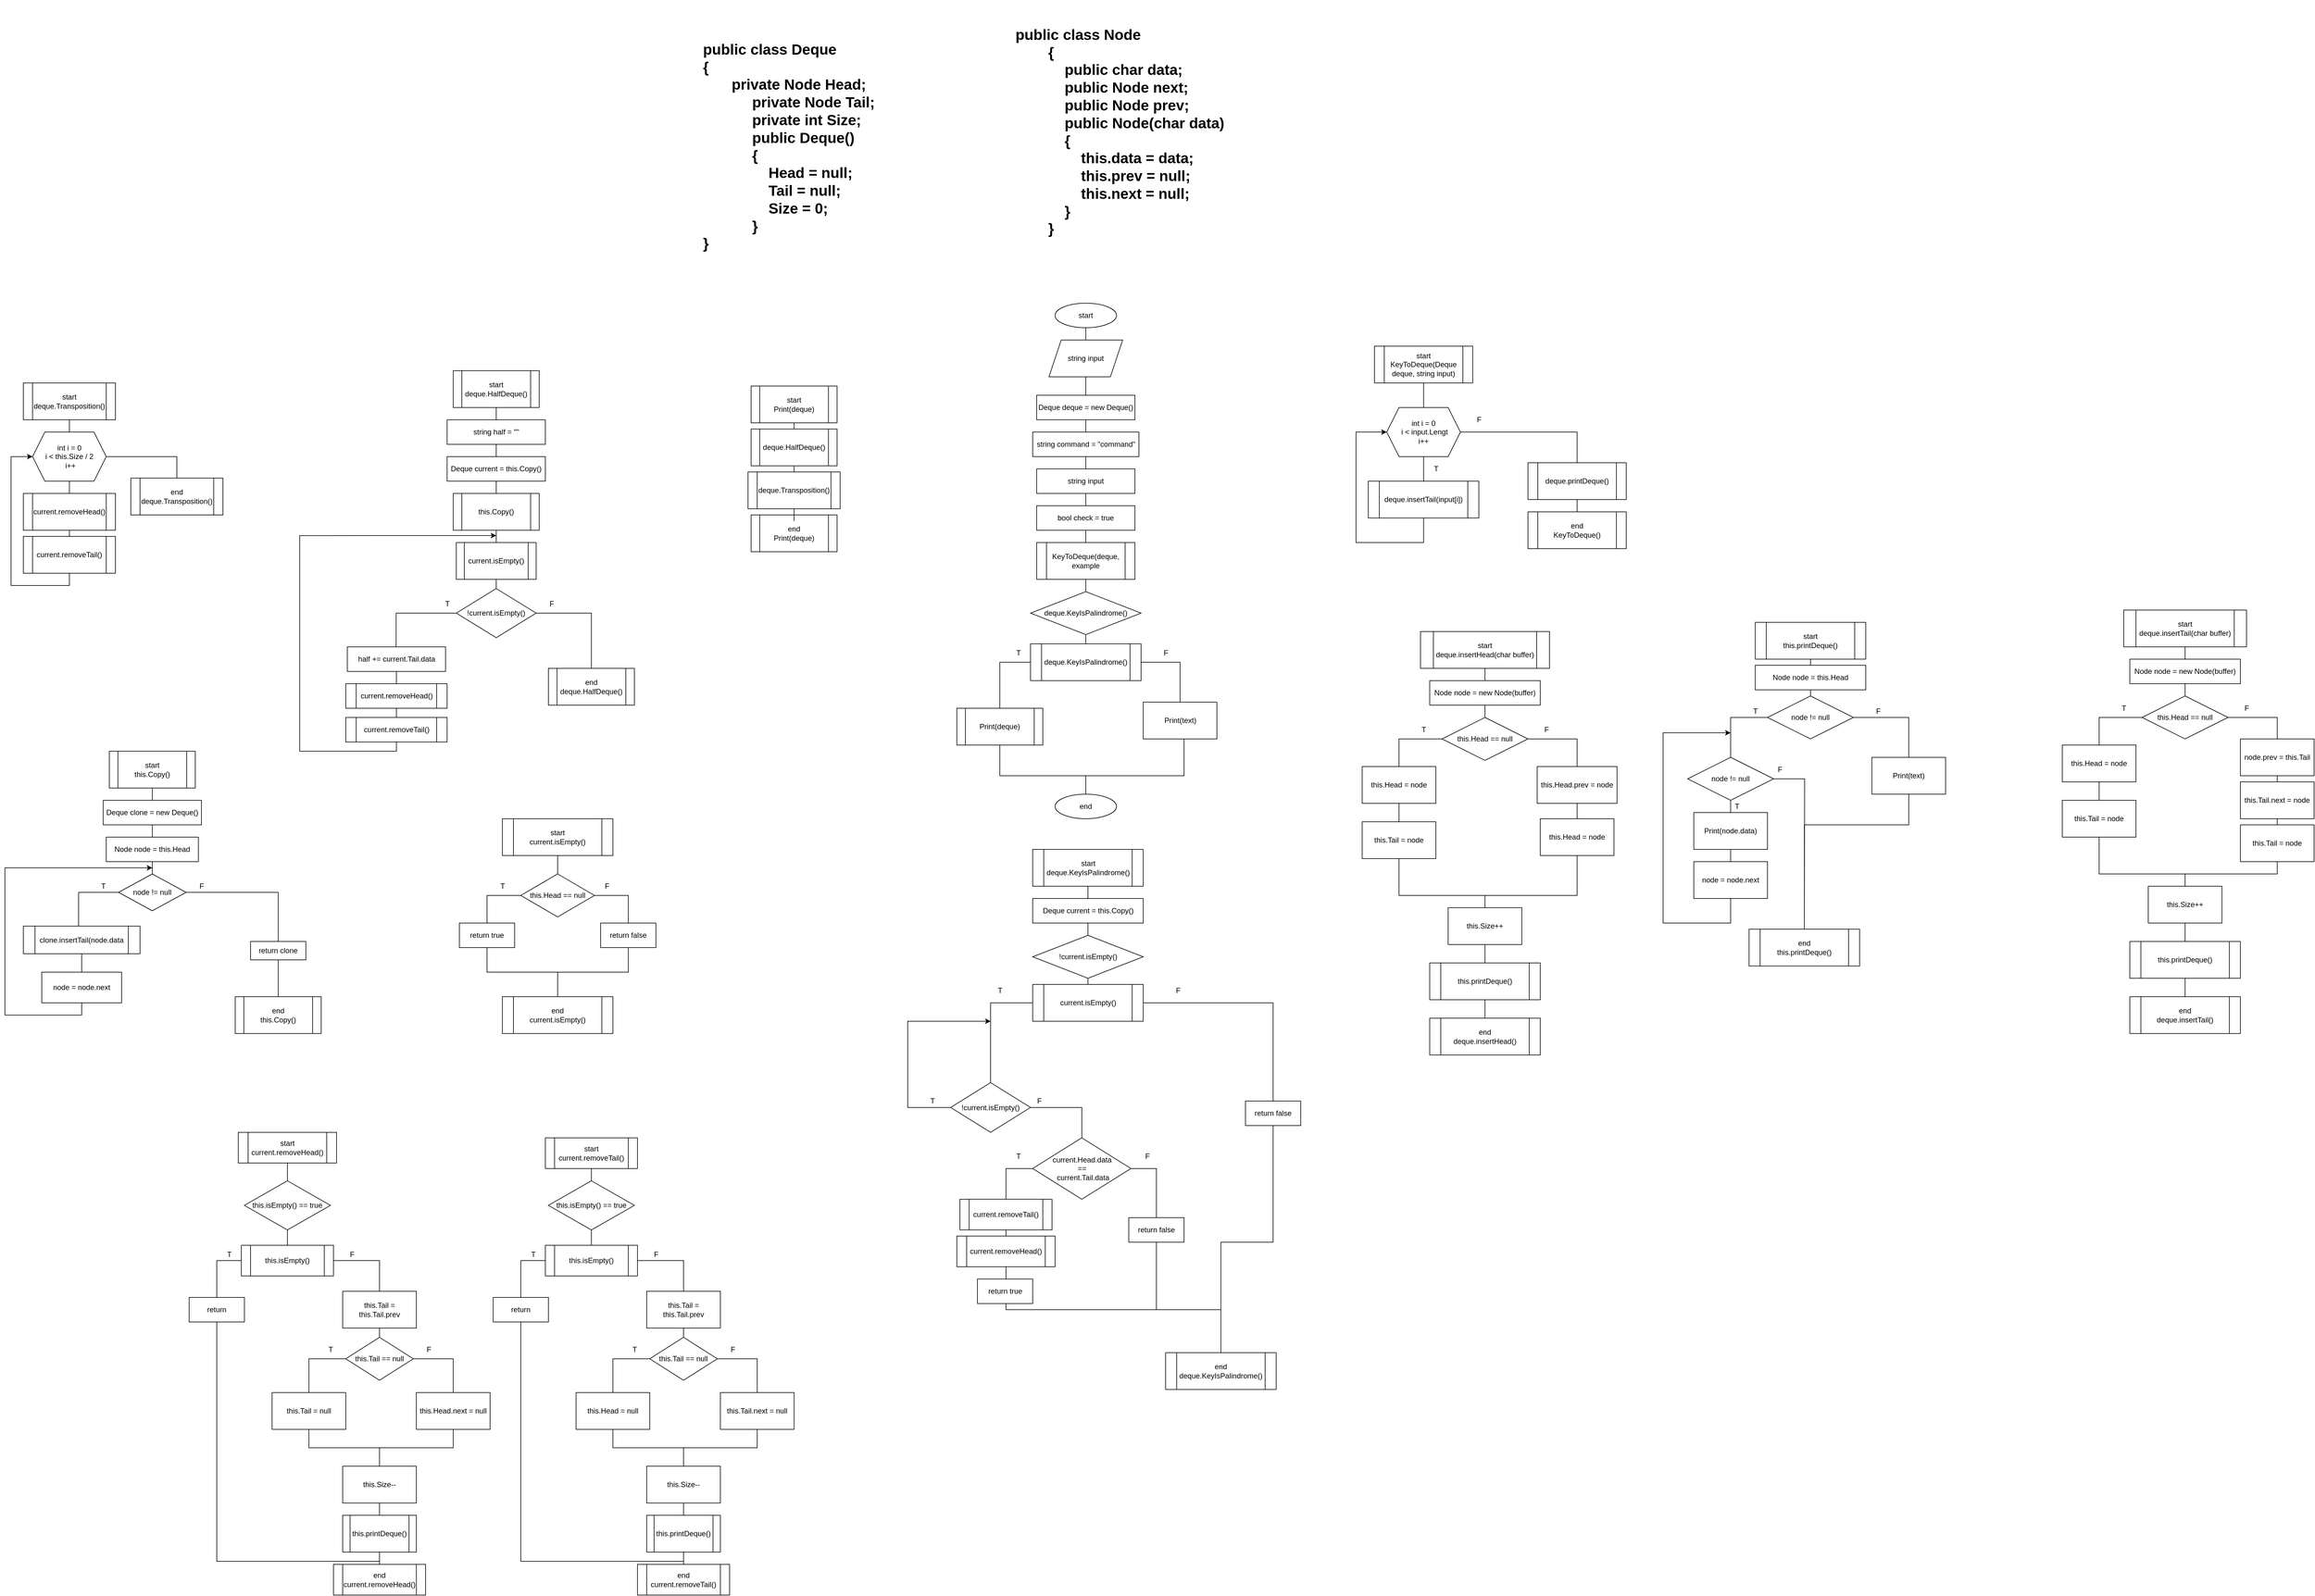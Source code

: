 <mxfile version="15.8.7" type="device"><diagram id="zzfSBH3nr5z9RAMmeZw1" name="Страница 1"><mxGraphModel dx="6844" dy="4414" grid="1" gridSize="10" guides="1" tooltips="1" connect="1" arrows="1" fold="1" page="1" pageScale="1" pageWidth="827" pageHeight="1169" math="0" shadow="0"><root><mxCell id="0"/><mxCell id="1" parent="0"/><mxCell id="nj9U2xtc1-slGZIUkJWF-13" style="edgeStyle=orthogonalEdgeStyle;rounded=0;orthogonalLoop=1;jettySize=auto;html=1;endArrow=none;endFill=0;" edge="1" parent="1" source="nj9U2xtc1-slGZIUkJWF-1" target="nj9U2xtc1-slGZIUkJWF-12"><mxGeometry relative="1" as="geometry"/></mxCell><mxCell id="nj9U2xtc1-slGZIUkJWF-1" value="start" style="ellipse;whiteSpace=wrap;html=1;" vertex="1" parent="1"><mxGeometry x="350" y="-90" width="100" height="40" as="geometry"/></mxCell><mxCell id="nj9U2xtc1-slGZIUkJWF-2" value="end" style="ellipse;whiteSpace=wrap;html=1;" vertex="1" parent="1"><mxGeometry x="350" y="710" width="100" height="40" as="geometry"/></mxCell><mxCell id="nj9U2xtc1-slGZIUkJWF-6" style="edgeStyle=orthogonalEdgeStyle;rounded=0;orthogonalLoop=1;jettySize=auto;html=1;endArrow=none;endFill=0;" edge="1" parent="1" source="nj9U2xtc1-slGZIUkJWF-3" target="nj9U2xtc1-slGZIUkJWF-5"><mxGeometry relative="1" as="geometry"/></mxCell><mxCell id="nj9U2xtc1-slGZIUkJWF-3" value="Deque deque = new Deque()" style="rounded=0;whiteSpace=wrap;html=1;" vertex="1" parent="1"><mxGeometry x="320" y="60" width="160" height="40" as="geometry"/></mxCell><mxCell id="nj9U2xtc1-slGZIUkJWF-8" style="edgeStyle=orthogonalEdgeStyle;rounded=0;orthogonalLoop=1;jettySize=auto;html=1;endArrow=none;endFill=0;" edge="1" parent="1" source="nj9U2xtc1-slGZIUkJWF-5" target="nj9U2xtc1-slGZIUkJWF-7"><mxGeometry relative="1" as="geometry"/></mxCell><mxCell id="nj9U2xtc1-slGZIUkJWF-5" value="&lt;span style=&quot;font-weight: normal&quot;&gt;string command = &quot;command&quot;&lt;/span&gt;" style="rounded=0;whiteSpace=wrap;html=1;fontStyle=1" vertex="1" parent="1"><mxGeometry x="313.5" y="120" width="173" height="40" as="geometry"/></mxCell><mxCell id="nj9U2xtc1-slGZIUkJWF-11" style="edgeStyle=orthogonalEdgeStyle;rounded=0;orthogonalLoop=1;jettySize=auto;html=1;endArrow=none;endFill=0;" edge="1" parent="1" source="nj9U2xtc1-slGZIUkJWF-7" target="nj9U2xtc1-slGZIUkJWF-10"><mxGeometry relative="1" as="geometry"/></mxCell><mxCell id="nj9U2xtc1-slGZIUkJWF-7" value="string input" style="rounded=0;whiteSpace=wrap;html=1;" vertex="1" parent="1"><mxGeometry x="320" y="180" width="160" height="40" as="geometry"/></mxCell><mxCell id="nj9U2xtc1-slGZIUkJWF-16" style="edgeStyle=orthogonalEdgeStyle;rounded=0;orthogonalLoop=1;jettySize=auto;html=1;endArrow=none;endFill=0;" edge="1" parent="1" source="nj9U2xtc1-slGZIUkJWF-10" target="nj9U2xtc1-slGZIUkJWF-15"><mxGeometry relative="1" as="geometry"/></mxCell><mxCell id="nj9U2xtc1-slGZIUkJWF-10" value="bool check = true" style="rounded=0;whiteSpace=wrap;html=1;" vertex="1" parent="1"><mxGeometry x="320" y="240" width="160" height="40" as="geometry"/></mxCell><mxCell id="nj9U2xtc1-slGZIUkJWF-14" style="edgeStyle=orthogonalEdgeStyle;rounded=0;orthogonalLoop=1;jettySize=auto;html=1;endArrow=none;endFill=0;" edge="1" parent="1" source="nj9U2xtc1-slGZIUkJWF-12" target="nj9U2xtc1-slGZIUkJWF-3"><mxGeometry relative="1" as="geometry"/></mxCell><mxCell id="nj9U2xtc1-slGZIUkJWF-12" value="string input" style="shape=parallelogram;perimeter=parallelogramPerimeter;whiteSpace=wrap;html=1;fixedSize=1;" vertex="1" parent="1"><mxGeometry x="340" y="-30" width="120" height="60" as="geometry"/></mxCell><mxCell id="nj9U2xtc1-slGZIUkJWF-18" style="edgeStyle=orthogonalEdgeStyle;rounded=0;orthogonalLoop=1;jettySize=auto;html=1;endArrow=none;endFill=0;" edge="1" parent="1" source="nj9U2xtc1-slGZIUkJWF-15"><mxGeometry relative="1" as="geometry"><mxPoint x="400" y="380" as="targetPoint"/></mxGeometry></mxCell><mxCell id="nj9U2xtc1-slGZIUkJWF-15" value="KeyToDeque(deque, example" style="shape=process;whiteSpace=wrap;html=1;backgroundOutline=1;" vertex="1" parent="1"><mxGeometry x="320" y="300" width="160" height="60" as="geometry"/></mxCell><mxCell id="nj9U2xtc1-slGZIUkJWF-20" value="deque.KeyIsPalindrome()" style="rhombus;whiteSpace=wrap;html=1;" vertex="1" parent="1"><mxGeometry x="310" y="380" width="180" height="70" as="geometry"/></mxCell><mxCell id="nj9U2xtc1-slGZIUkJWF-32" style="edgeStyle=orthogonalEdgeStyle;rounded=0;orthogonalLoop=1;jettySize=auto;html=1;endArrow=none;endFill=0;" edge="1" parent="1" source="nj9U2xtc1-slGZIUkJWF-21" target="nj9U2xtc1-slGZIUkJWF-2"><mxGeometry relative="1" as="geometry"><Array as="points"><mxPoint x="260" y="680"/><mxPoint x="400" y="680"/></Array></mxGeometry></mxCell><mxCell id="nj9U2xtc1-slGZIUkJWF-21" value="Print(deque)" style="shape=process;whiteSpace=wrap;html=1;backgroundOutline=1;" vertex="1" parent="1"><mxGeometry x="190" y="570" width="140" height="60" as="geometry"/></mxCell><mxCell id="nj9U2xtc1-slGZIUkJWF-28" style="edgeStyle=orthogonalEdgeStyle;rounded=0;orthogonalLoop=1;jettySize=auto;html=1;endArrow=none;endFill=0;exitX=0.5;exitY=1;exitDx=0;exitDy=0;" edge="1" parent="1" source="nj9U2xtc1-slGZIUkJWF-24" target="nj9U2xtc1-slGZIUkJWF-2"><mxGeometry relative="1" as="geometry"><Array as="points"><mxPoint x="560" y="620"/><mxPoint x="560" y="680"/><mxPoint x="400" y="680"/></Array></mxGeometry></mxCell><mxCell id="nj9U2xtc1-slGZIUkJWF-24" value="Print(text)" style="rounded=0;whiteSpace=wrap;html=1;" vertex="1" parent="1"><mxGeometry x="493.5" y="560" width="120" height="60" as="geometry"/></mxCell><mxCell id="nj9U2xtc1-slGZIUkJWF-101" style="edgeStyle=orthogonalEdgeStyle;rounded=0;orthogonalLoop=1;jettySize=auto;html=1;exitX=0.5;exitY=0;exitDx=0;exitDy=0;entryX=0.5;entryY=1;entryDx=0;entryDy=0;endArrow=none;endFill=0;" edge="1" parent="1" source="nj9U2xtc1-slGZIUkJWF-27" target="nj9U2xtc1-slGZIUkJWF-20"><mxGeometry relative="1" as="geometry"/></mxCell><mxCell id="nj9U2xtc1-slGZIUkJWF-102" style="edgeStyle=orthogonalEdgeStyle;rounded=0;orthogonalLoop=1;jettySize=auto;html=1;endArrow=none;endFill=0;" edge="1" parent="1" source="nj9U2xtc1-slGZIUkJWF-27" target="nj9U2xtc1-slGZIUkJWF-24"><mxGeometry relative="1" as="geometry"/></mxCell><mxCell id="nj9U2xtc1-slGZIUkJWF-103" style="edgeStyle=orthogonalEdgeStyle;rounded=0;orthogonalLoop=1;jettySize=auto;html=1;entryX=0.5;entryY=0;entryDx=0;entryDy=0;endArrow=none;endFill=0;" edge="1" parent="1" source="nj9U2xtc1-slGZIUkJWF-27" target="nj9U2xtc1-slGZIUkJWF-21"><mxGeometry relative="1" as="geometry"><Array as="points"><mxPoint x="260" y="495"/></Array></mxGeometry></mxCell><mxCell id="nj9U2xtc1-slGZIUkJWF-27" value="deque.KeyIsPalindrome()" style="shape=process;whiteSpace=wrap;html=1;backgroundOutline=1;" vertex="1" parent="1"><mxGeometry x="310" y="465" width="180" height="60" as="geometry"/></mxCell><mxCell id="nj9U2xtc1-slGZIUkJWF-35" style="edgeStyle=orthogonalEdgeStyle;rounded=0;orthogonalLoop=1;jettySize=auto;html=1;endArrow=none;endFill=0;" edge="1" parent="1" source="nj9U2xtc1-slGZIUkJWF-33" target="nj9U2xtc1-slGZIUkJWF-34"><mxGeometry relative="1" as="geometry"/></mxCell><mxCell id="nj9U2xtc1-slGZIUkJWF-33" value="start&lt;br&gt;KeyToDeque(Deque deque, string input)" style="shape=process;whiteSpace=wrap;html=1;backgroundOutline=1;" vertex="1" parent="1"><mxGeometry x="870" y="-20" width="160" height="60" as="geometry"/></mxCell><mxCell id="nj9U2xtc1-slGZIUkJWF-37" style="edgeStyle=orthogonalEdgeStyle;rounded=0;orthogonalLoop=1;jettySize=auto;html=1;endArrow=none;endFill=0;" edge="1" parent="1" source="nj9U2xtc1-slGZIUkJWF-34" target="nj9U2xtc1-slGZIUkJWF-36"><mxGeometry relative="1" as="geometry"/></mxCell><mxCell id="nj9U2xtc1-slGZIUkJWF-41" style="edgeStyle=orthogonalEdgeStyle;rounded=0;orthogonalLoop=1;jettySize=auto;html=1;entryX=0.5;entryY=0;entryDx=0;entryDy=0;endArrow=none;endFill=0;" edge="1" parent="1" source="nj9U2xtc1-slGZIUkJWF-34" target="nj9U2xtc1-slGZIUkJWF-40"><mxGeometry relative="1" as="geometry"/></mxCell><mxCell id="nj9U2xtc1-slGZIUkJWF-34" value="int i = 0&lt;br&gt;&amp;nbsp;i &amp;lt; input.Lengt&lt;br&gt;i++" style="shape=hexagon;perimeter=hexagonPerimeter2;whiteSpace=wrap;html=1;fixedSize=1;" vertex="1" parent="1"><mxGeometry x="890" y="80" width="120" height="80" as="geometry"/></mxCell><mxCell id="nj9U2xtc1-slGZIUkJWF-38" style="edgeStyle=orthogonalEdgeStyle;rounded=0;orthogonalLoop=1;jettySize=auto;html=1;entryX=0;entryY=0.5;entryDx=0;entryDy=0;endArrow=classic;endFill=1;" edge="1" parent="1" source="nj9U2xtc1-slGZIUkJWF-36" target="nj9U2xtc1-slGZIUkJWF-34"><mxGeometry relative="1" as="geometry"><Array as="points"><mxPoint x="950" y="300"/><mxPoint x="840" y="300"/><mxPoint x="840" y="120"/></Array></mxGeometry></mxCell><mxCell id="nj9U2xtc1-slGZIUkJWF-36" value="deque.insertTail(input[i])" style="shape=process;whiteSpace=wrap;html=1;backgroundOutline=1;" vertex="1" parent="1"><mxGeometry x="860" y="200" width="180" height="60" as="geometry"/></mxCell><mxCell id="nj9U2xtc1-slGZIUkJWF-39" value="end&lt;br&gt;KeyToDeque()" style="shape=process;whiteSpace=wrap;html=1;backgroundOutline=1;" vertex="1" parent="1"><mxGeometry x="1120" y="250" width="160" height="60" as="geometry"/></mxCell><mxCell id="nj9U2xtc1-slGZIUkJWF-42" style="edgeStyle=orthogonalEdgeStyle;rounded=0;orthogonalLoop=1;jettySize=auto;html=1;endArrow=none;endFill=0;" edge="1" parent="1" source="nj9U2xtc1-slGZIUkJWF-40" target="nj9U2xtc1-slGZIUkJWF-39"><mxGeometry relative="1" as="geometry"/></mxCell><mxCell id="nj9U2xtc1-slGZIUkJWF-40" value="deque.printDeque()" style="shape=process;whiteSpace=wrap;html=1;backgroundOutline=1;" vertex="1" parent="1"><mxGeometry x="1120" y="170" width="160" height="60" as="geometry"/></mxCell><mxCell id="nj9U2xtc1-slGZIUkJWF-45" style="edgeStyle=orthogonalEdgeStyle;rounded=0;orthogonalLoop=1;jettySize=auto;html=1;endArrow=none;endFill=0;" edge="1" parent="1" source="nj9U2xtc1-slGZIUkJWF-43" target="nj9U2xtc1-slGZIUkJWF-44"><mxGeometry relative="1" as="geometry"/></mxCell><mxCell id="nj9U2xtc1-slGZIUkJWF-43" value="start&lt;br&gt;deque.insertTail(char buffer)" style="shape=process;whiteSpace=wrap;html=1;backgroundOutline=1;" vertex="1" parent="1"><mxGeometry x="2090" y="410" width="200" height="60" as="geometry"/></mxCell><mxCell id="nj9U2xtc1-slGZIUkJWF-48" style="edgeStyle=orthogonalEdgeStyle;rounded=0;orthogonalLoop=1;jettySize=auto;html=1;endArrow=none;endFill=0;" edge="1" parent="1" source="nj9U2xtc1-slGZIUkJWF-44" target="nj9U2xtc1-slGZIUkJWF-47"><mxGeometry relative="1" as="geometry"/></mxCell><mxCell id="nj9U2xtc1-slGZIUkJWF-44" value="Node node = new Node(buffer)" style="rounded=0;whiteSpace=wrap;html=1;" vertex="1" parent="1"><mxGeometry x="2100" y="490" width="180" height="40" as="geometry"/></mxCell><mxCell id="nj9U2xtc1-slGZIUkJWF-46" value="end&lt;br&gt;deque.insertTail()" style="shape=process;whiteSpace=wrap;html=1;backgroundOutline=1;" vertex="1" parent="1"><mxGeometry x="2100" y="1040" width="180" height="60" as="geometry"/></mxCell><mxCell id="nj9U2xtc1-slGZIUkJWF-51" style="edgeStyle=orthogonalEdgeStyle;rounded=0;orthogonalLoop=1;jettySize=auto;html=1;endArrow=none;endFill=0;" edge="1" parent="1" source="nj9U2xtc1-slGZIUkJWF-47" target="nj9U2xtc1-slGZIUkJWF-50"><mxGeometry relative="1" as="geometry"/></mxCell><mxCell id="nj9U2xtc1-slGZIUkJWF-55" style="edgeStyle=orthogonalEdgeStyle;rounded=0;orthogonalLoop=1;jettySize=auto;html=1;entryX=0.5;entryY=0;entryDx=0;entryDy=0;endArrow=none;endFill=0;" edge="1" parent="1" source="nj9U2xtc1-slGZIUkJWF-47" target="nj9U2xtc1-slGZIUkJWF-53"><mxGeometry relative="1" as="geometry"/></mxCell><mxCell id="nj9U2xtc1-slGZIUkJWF-47" value="this.Head == null" style="rhombus;whiteSpace=wrap;html=1;" vertex="1" parent="1"><mxGeometry x="2120" y="550" width="140" height="70" as="geometry"/></mxCell><mxCell id="nj9U2xtc1-slGZIUkJWF-69" style="edgeStyle=orthogonalEdgeStyle;rounded=0;orthogonalLoop=1;jettySize=auto;html=1;entryX=0.5;entryY=0;entryDx=0;entryDy=0;endArrow=none;endFill=0;" edge="1" parent="1" source="nj9U2xtc1-slGZIUkJWF-49" target="nj9U2xtc1-slGZIUkJWF-67"><mxGeometry relative="1" as="geometry"><Array as="points"><mxPoint x="2050" y="840"/><mxPoint x="2190" y="840"/></Array></mxGeometry></mxCell><mxCell id="nj9U2xtc1-slGZIUkJWF-49" value="this.Tail = node" style="rounded=0;whiteSpace=wrap;html=1;" vertex="1" parent="1"><mxGeometry x="1990" y="720" width="120" height="60" as="geometry"/></mxCell><mxCell id="nj9U2xtc1-slGZIUkJWF-52" style="edgeStyle=orthogonalEdgeStyle;rounded=0;orthogonalLoop=1;jettySize=auto;html=1;endArrow=none;endFill=0;" edge="1" parent="1" source="nj9U2xtc1-slGZIUkJWF-50" target="nj9U2xtc1-slGZIUkJWF-49"><mxGeometry relative="1" as="geometry"/></mxCell><mxCell id="nj9U2xtc1-slGZIUkJWF-50" value="this.Head = node" style="rounded=0;whiteSpace=wrap;html=1;" vertex="1" parent="1"><mxGeometry x="1990" y="630" width="120" height="60" as="geometry"/></mxCell><mxCell id="nj9U2xtc1-slGZIUkJWF-57" style="edgeStyle=orthogonalEdgeStyle;rounded=0;orthogonalLoop=1;jettySize=auto;html=1;endArrow=none;endFill=0;" edge="1" parent="1" source="nj9U2xtc1-slGZIUkJWF-53" target="nj9U2xtc1-slGZIUkJWF-56"><mxGeometry relative="1" as="geometry"/></mxCell><mxCell id="nj9U2xtc1-slGZIUkJWF-53" value="node.prev = this.Tail" style="rounded=0;whiteSpace=wrap;html=1;" vertex="1" parent="1"><mxGeometry x="2280" y="620" width="120" height="60" as="geometry"/></mxCell><mxCell id="nj9U2xtc1-slGZIUkJWF-59" style="edgeStyle=orthogonalEdgeStyle;rounded=0;orthogonalLoop=1;jettySize=auto;html=1;endArrow=none;endFill=0;" edge="1" parent="1" source="nj9U2xtc1-slGZIUkJWF-56" target="nj9U2xtc1-slGZIUkJWF-58"><mxGeometry relative="1" as="geometry"/></mxCell><mxCell id="nj9U2xtc1-slGZIUkJWF-56" value="this.Tail.next = node" style="rounded=0;whiteSpace=wrap;html=1;" vertex="1" parent="1"><mxGeometry x="2280" y="690" width="120" height="60" as="geometry"/></mxCell><mxCell id="nj9U2xtc1-slGZIUkJWF-68" style="edgeStyle=orthogonalEdgeStyle;rounded=0;orthogonalLoop=1;jettySize=auto;html=1;endArrow=none;endFill=0;" edge="1" parent="1" source="nj9U2xtc1-slGZIUkJWF-58" target="nj9U2xtc1-slGZIUkJWF-67"><mxGeometry relative="1" as="geometry"><Array as="points"><mxPoint x="2340" y="840"/><mxPoint x="2190" y="840"/></Array></mxGeometry></mxCell><mxCell id="nj9U2xtc1-slGZIUkJWF-58" value="this.Tail = node" style="rounded=0;whiteSpace=wrap;html=1;" vertex="1" parent="1"><mxGeometry x="2280" y="760" width="120" height="60" as="geometry"/></mxCell><mxCell id="nj9U2xtc1-slGZIUkJWF-60" value="F" style="text;html=1;align=center;verticalAlign=middle;resizable=0;points=[];autosize=1;strokeColor=none;fillColor=none;" vertex="1" parent="1"><mxGeometry x="2280" y="560" width="20" height="20" as="geometry"/></mxCell><mxCell id="nj9U2xtc1-slGZIUkJWF-61" value="T" style="text;html=1;align=center;verticalAlign=middle;resizable=0;points=[];autosize=1;strokeColor=none;fillColor=none;" vertex="1" parent="1"><mxGeometry x="2080" y="560" width="20" height="20" as="geometry"/></mxCell><mxCell id="nj9U2xtc1-slGZIUkJWF-62" value="F" style="text;html=1;align=center;verticalAlign=middle;resizable=0;points=[];autosize=1;strokeColor=none;fillColor=none;" vertex="1" parent="1"><mxGeometry x="1030" y="90" width="20" height="20" as="geometry"/></mxCell><mxCell id="nj9U2xtc1-slGZIUkJWF-63" value="T" style="text;html=1;align=center;verticalAlign=middle;resizable=0;points=[];autosize=1;strokeColor=none;fillColor=none;" vertex="1" parent="1"><mxGeometry x="960" y="170" width="20" height="20" as="geometry"/></mxCell><mxCell id="nj9U2xtc1-slGZIUkJWF-64" value="F" style="text;html=1;align=center;verticalAlign=middle;resizable=0;points=[];autosize=1;strokeColor=none;fillColor=none;" vertex="1" parent="1"><mxGeometry x="520" y="470" width="20" height="20" as="geometry"/></mxCell><mxCell id="nj9U2xtc1-slGZIUkJWF-65" value="T" style="text;html=1;align=center;verticalAlign=middle;resizable=0;points=[];autosize=1;strokeColor=none;fillColor=none;" vertex="1" parent="1"><mxGeometry x="280" y="470" width="20" height="20" as="geometry"/></mxCell><mxCell id="nj9U2xtc1-slGZIUkJWF-71" style="edgeStyle=orthogonalEdgeStyle;rounded=0;orthogonalLoop=1;jettySize=auto;html=1;endArrow=none;endFill=0;" edge="1" parent="1" source="nj9U2xtc1-slGZIUkJWF-66" target="nj9U2xtc1-slGZIUkJWF-46"><mxGeometry relative="1" as="geometry"/></mxCell><mxCell id="nj9U2xtc1-slGZIUkJWF-66" value="this.printDeque()" style="shape=process;whiteSpace=wrap;html=1;backgroundOutline=1;" vertex="1" parent="1"><mxGeometry x="2100" y="950" width="180" height="60" as="geometry"/></mxCell><mxCell id="nj9U2xtc1-slGZIUkJWF-70" style="edgeStyle=orthogonalEdgeStyle;rounded=0;orthogonalLoop=1;jettySize=auto;html=1;endArrow=none;endFill=0;" edge="1" parent="1" source="nj9U2xtc1-slGZIUkJWF-67" target="nj9U2xtc1-slGZIUkJWF-66"><mxGeometry relative="1" as="geometry"/></mxCell><mxCell id="nj9U2xtc1-slGZIUkJWF-67" value="this.Size++" style="rounded=0;whiteSpace=wrap;html=1;" vertex="1" parent="1"><mxGeometry x="2130" y="860" width="120" height="60" as="geometry"/></mxCell><mxCell id="nj9U2xtc1-slGZIUkJWF-75" style="edgeStyle=orthogonalEdgeStyle;rounded=0;orthogonalLoop=1;jettySize=auto;html=1;endArrow=none;endFill=0;" edge="1" parent="1" source="nj9U2xtc1-slGZIUkJWF-72" target="nj9U2xtc1-slGZIUkJWF-74"><mxGeometry relative="1" as="geometry"/></mxCell><mxCell id="nj9U2xtc1-slGZIUkJWF-72" value="start&lt;br&gt;this.printDeque()" style="shape=process;whiteSpace=wrap;html=1;backgroundOutline=1;" vertex="1" parent="1"><mxGeometry x="1490" y="430" width="180" height="60" as="geometry"/></mxCell><mxCell id="nj9U2xtc1-slGZIUkJWF-73" value="end&lt;br&gt;this.printDeque()" style="shape=process;whiteSpace=wrap;html=1;backgroundOutline=1;" vertex="1" parent="1"><mxGeometry x="1480" y="930" width="180" height="60" as="geometry"/></mxCell><mxCell id="nj9U2xtc1-slGZIUkJWF-77" style="edgeStyle=orthogonalEdgeStyle;rounded=0;orthogonalLoop=1;jettySize=auto;html=1;entryX=0.5;entryY=0;entryDx=0;entryDy=0;endArrow=none;endFill=0;" edge="1" parent="1" source="nj9U2xtc1-slGZIUkJWF-74" target="nj9U2xtc1-slGZIUkJWF-76"><mxGeometry relative="1" as="geometry"/></mxCell><mxCell id="nj9U2xtc1-slGZIUkJWF-74" value="Node node = this.Head" style="rounded=0;whiteSpace=wrap;html=1;" vertex="1" parent="1"><mxGeometry x="1490" y="500" width="180" height="40" as="geometry"/></mxCell><mxCell id="nj9U2xtc1-slGZIUkJWF-79" style="edgeStyle=orthogonalEdgeStyle;rounded=0;orthogonalLoop=1;jettySize=auto;html=1;endArrow=none;endFill=0;" edge="1" parent="1" source="nj9U2xtc1-slGZIUkJWF-76" target="nj9U2xtc1-slGZIUkJWF-78"><mxGeometry relative="1" as="geometry"/></mxCell><mxCell id="nj9U2xtc1-slGZIUkJWF-81" style="edgeStyle=orthogonalEdgeStyle;rounded=0;orthogonalLoop=1;jettySize=auto;html=1;entryX=0.5;entryY=0;entryDx=0;entryDy=0;endArrow=none;endFill=0;" edge="1" parent="1" source="nj9U2xtc1-slGZIUkJWF-76" target="nj9U2xtc1-slGZIUkJWF-80"><mxGeometry relative="1" as="geometry"><Array as="points"><mxPoint x="1450" y="585"/></Array></mxGeometry></mxCell><mxCell id="nj9U2xtc1-slGZIUkJWF-76" value="node != null" style="rhombus;whiteSpace=wrap;html=1;" vertex="1" parent="1"><mxGeometry x="1510" y="550" width="140" height="70" as="geometry"/></mxCell><mxCell id="nj9U2xtc1-slGZIUkJWF-91" style="edgeStyle=orthogonalEdgeStyle;rounded=0;orthogonalLoop=1;jettySize=auto;html=1;endArrow=none;endFill=0;" edge="1" parent="1" source="nj9U2xtc1-slGZIUkJWF-78"><mxGeometry relative="1" as="geometry"><mxPoint x="1570" y="930" as="targetPoint"/><Array as="points"><mxPoint x="1740" y="760"/><mxPoint x="1570" y="760"/></Array></mxGeometry></mxCell><mxCell id="nj9U2xtc1-slGZIUkJWF-78" value="Print(text)" style="rounded=0;whiteSpace=wrap;html=1;" vertex="1" parent="1"><mxGeometry x="1680" y="650" width="120" height="60" as="geometry"/></mxCell><mxCell id="nj9U2xtc1-slGZIUkJWF-86" style="edgeStyle=orthogonalEdgeStyle;rounded=0;orthogonalLoop=1;jettySize=auto;html=1;endArrow=none;endFill=0;" edge="1" parent="1" source="nj9U2xtc1-slGZIUkJWF-80" target="nj9U2xtc1-slGZIUkJWF-85"><mxGeometry relative="1" as="geometry"/></mxCell><mxCell id="nj9U2xtc1-slGZIUkJWF-90" style="edgeStyle=orthogonalEdgeStyle;rounded=0;orthogonalLoop=1;jettySize=auto;html=1;endArrow=none;endFill=0;" edge="1" parent="1" source="nj9U2xtc1-slGZIUkJWF-80"><mxGeometry relative="1" as="geometry"><mxPoint x="1570" y="930" as="targetPoint"/></mxGeometry></mxCell><mxCell id="nj9U2xtc1-slGZIUkJWF-80" value="node != null" style="rhombus;whiteSpace=wrap;html=1;" vertex="1" parent="1"><mxGeometry x="1380" y="650" width="140" height="70" as="geometry"/></mxCell><mxCell id="nj9U2xtc1-slGZIUkJWF-82" value="T" style="text;html=1;align=center;verticalAlign=middle;resizable=0;points=[];autosize=1;strokeColor=none;fillColor=none;" vertex="1" parent="1"><mxGeometry x="1480" y="565" width="20" height="20" as="geometry"/></mxCell><mxCell id="nj9U2xtc1-slGZIUkJWF-83" value="F" style="text;html=1;align=center;verticalAlign=middle;resizable=0;points=[];autosize=1;strokeColor=none;fillColor=none;" vertex="1" parent="1"><mxGeometry x="1680" y="565" width="20" height="20" as="geometry"/></mxCell><mxCell id="nj9U2xtc1-slGZIUkJWF-88" style="edgeStyle=orthogonalEdgeStyle;rounded=0;orthogonalLoop=1;jettySize=auto;html=1;endArrow=none;endFill=0;" edge="1" parent="1" source="nj9U2xtc1-slGZIUkJWF-85" target="nj9U2xtc1-slGZIUkJWF-87"><mxGeometry relative="1" as="geometry"/></mxCell><mxCell id="nj9U2xtc1-slGZIUkJWF-85" value="Print(node.data)" style="rounded=0;whiteSpace=wrap;html=1;" vertex="1" parent="1"><mxGeometry x="1390" y="740" width="120" height="60" as="geometry"/></mxCell><mxCell id="nj9U2xtc1-slGZIUkJWF-89" style="edgeStyle=orthogonalEdgeStyle;rounded=0;orthogonalLoop=1;jettySize=auto;html=1;endArrow=classic;endFill=1;exitX=0.5;exitY=1;exitDx=0;exitDy=0;" edge="1" parent="1" source="nj9U2xtc1-slGZIUkJWF-87"><mxGeometry relative="1" as="geometry"><mxPoint x="1450" y="610" as="targetPoint"/><Array as="points"><mxPoint x="1450" y="920"/><mxPoint x="1340" y="920"/><mxPoint x="1340" y="610"/></Array></mxGeometry></mxCell><mxCell id="nj9U2xtc1-slGZIUkJWF-87" value="node = node.next" style="rounded=0;whiteSpace=wrap;html=1;" vertex="1" parent="1"><mxGeometry x="1390" y="820" width="120" height="60" as="geometry"/></mxCell><mxCell id="nj9U2xtc1-slGZIUkJWF-92" value="F" style="text;html=1;align=center;verticalAlign=middle;resizable=0;points=[];autosize=1;strokeColor=none;fillColor=none;" vertex="1" parent="1"><mxGeometry x="1520" y="660" width="20" height="20" as="geometry"/></mxCell><mxCell id="nj9U2xtc1-slGZIUkJWF-93" value="T" style="text;html=1;align=center;verticalAlign=middle;resizable=0;points=[];autosize=1;strokeColor=none;fillColor=none;" vertex="1" parent="1"><mxGeometry x="1450" y="720" width="20" height="20" as="geometry"/></mxCell><mxCell id="nj9U2xtc1-slGZIUkJWF-100" style="edgeStyle=orthogonalEdgeStyle;rounded=0;orthogonalLoop=1;jettySize=auto;html=1;endArrow=none;endFill=0;" edge="1" parent="1" source="nj9U2xtc1-slGZIUkJWF-96" target="nj9U2xtc1-slGZIUkJWF-99"><mxGeometry relative="1" as="geometry"/></mxCell><mxCell id="nj9U2xtc1-slGZIUkJWF-96" value="start&lt;br&gt;deque.KeyIsPalindrome()" style="shape=process;whiteSpace=wrap;html=1;backgroundOutline=1;" vertex="1" parent="1"><mxGeometry x="313.5" y="800" width="180" height="60" as="geometry"/></mxCell><mxCell id="nj9U2xtc1-slGZIUkJWF-98" value="end&lt;br&gt;deque.KeyIsPalindrome()" style="shape=process;whiteSpace=wrap;html=1;backgroundOutline=1;" vertex="1" parent="1"><mxGeometry x="530" y="1620" width="180" height="60" as="geometry"/></mxCell><mxCell id="nj9U2xtc1-slGZIUkJWF-105" style="edgeStyle=orthogonalEdgeStyle;rounded=0;orthogonalLoop=1;jettySize=auto;html=1;endArrow=none;endFill=0;" edge="1" parent="1" source="nj9U2xtc1-slGZIUkJWF-99" target="nj9U2xtc1-slGZIUkJWF-104"><mxGeometry relative="1" as="geometry"/></mxCell><mxCell id="nj9U2xtc1-slGZIUkJWF-99" value="Deque current = this.Copy()" style="rounded=0;whiteSpace=wrap;html=1;" vertex="1" parent="1"><mxGeometry x="313.5" y="880" width="180" height="40" as="geometry"/></mxCell><mxCell id="nj9U2xtc1-slGZIUkJWF-107" style="edgeStyle=orthogonalEdgeStyle;rounded=0;orthogonalLoop=1;jettySize=auto;html=1;endArrow=none;endFill=0;" edge="1" parent="1" source="nj9U2xtc1-slGZIUkJWF-104" target="nj9U2xtc1-slGZIUkJWF-106"><mxGeometry relative="1" as="geometry"/></mxCell><mxCell id="nj9U2xtc1-slGZIUkJWF-104" value="!current.isEmpty()" style="rhombus;whiteSpace=wrap;html=1;" vertex="1" parent="1"><mxGeometry x="313.5" y="940" width="180" height="70" as="geometry"/></mxCell><mxCell id="nj9U2xtc1-slGZIUkJWF-111" style="edgeStyle=orthogonalEdgeStyle;rounded=0;orthogonalLoop=1;jettySize=auto;html=1;endArrow=none;endFill=0;" edge="1" parent="1" source="nj9U2xtc1-slGZIUkJWF-106" target="nj9U2xtc1-slGZIUkJWF-110"><mxGeometry relative="1" as="geometry"/></mxCell><mxCell id="nj9U2xtc1-slGZIUkJWF-114" style="edgeStyle=orthogonalEdgeStyle;rounded=0;orthogonalLoop=1;jettySize=auto;html=1;entryX=0.5;entryY=0;entryDx=0;entryDy=0;endArrow=none;endFill=0;" edge="1" parent="1" source="nj9U2xtc1-slGZIUkJWF-106" target="nj9U2xtc1-slGZIUkJWF-113"><mxGeometry relative="1" as="geometry"/></mxCell><mxCell id="nj9U2xtc1-slGZIUkJWF-106" value="current.isEmpty()" style="shape=process;whiteSpace=wrap;html=1;backgroundOutline=1;" vertex="1" parent="1"><mxGeometry x="313.5" y="1020" width="180" height="60" as="geometry"/></mxCell><mxCell id="nj9U2xtc1-slGZIUkJWF-112" style="edgeStyle=orthogonalEdgeStyle;rounded=0;orthogonalLoop=1;jettySize=auto;html=1;entryX=0.5;entryY=0;entryDx=0;entryDy=0;endArrow=none;endFill=0;" edge="1" parent="1" source="nj9U2xtc1-slGZIUkJWF-110" target="nj9U2xtc1-slGZIUkJWF-98"><mxGeometry relative="1" as="geometry"><Array as="points"><mxPoint x="705" y="1440"/><mxPoint x="620" y="1440"/></Array></mxGeometry></mxCell><mxCell id="nj9U2xtc1-slGZIUkJWF-110" value="return false" style="rounded=0;whiteSpace=wrap;html=1;" vertex="1" parent="1"><mxGeometry x="660" y="1210" width="90" height="40" as="geometry"/></mxCell><mxCell id="nj9U2xtc1-slGZIUkJWF-125" style="edgeStyle=orthogonalEdgeStyle;rounded=0;orthogonalLoop=1;jettySize=auto;html=1;endArrow=classic;endFill=1;" edge="1" parent="1" source="nj9U2xtc1-slGZIUkJWF-113"><mxGeometry relative="1" as="geometry"><mxPoint x="245" y="1080.0" as="targetPoint"/><Array as="points"><mxPoint x="110" y="1221"/><mxPoint x="110" y="1080"/></Array></mxGeometry></mxCell><mxCell id="nj9U2xtc1-slGZIUkJWF-126" style="edgeStyle=orthogonalEdgeStyle;rounded=0;orthogonalLoop=1;jettySize=auto;html=1;entryX=0.5;entryY=0;entryDx=0;entryDy=0;endArrow=none;endFill=0;" edge="1" parent="1" source="nj9U2xtc1-slGZIUkJWF-113" target="nj9U2xtc1-slGZIUkJWF-121"><mxGeometry relative="1" as="geometry"/></mxCell><mxCell id="nj9U2xtc1-slGZIUkJWF-113" value="!current.isEmpty()" style="rhombus;whiteSpace=wrap;html=1;" vertex="1" parent="1"><mxGeometry x="180" y="1180" width="130" height="81" as="geometry"/></mxCell><mxCell id="nj9U2xtc1-slGZIUkJWF-115" value="F" style="text;html=1;align=center;verticalAlign=middle;resizable=0;points=[];autosize=1;strokeColor=none;fillColor=none;" vertex="1" parent="1"><mxGeometry x="540" y="1020" width="20" height="20" as="geometry"/></mxCell><mxCell id="nj9U2xtc1-slGZIUkJWF-116" value="T" style="text;html=1;align=center;verticalAlign=middle;resizable=0;points=[];autosize=1;strokeColor=none;fillColor=none;" vertex="1" parent="1"><mxGeometry x="250" y="1020" width="20" height="20" as="geometry"/></mxCell><mxCell id="nj9U2xtc1-slGZIUkJWF-117" value="F" style="text;html=1;align=center;verticalAlign=middle;resizable=0;points=[];autosize=1;strokeColor=none;fillColor=none;" vertex="1" parent="1"><mxGeometry x="313.5" y="1200" width="20" height="20" as="geometry"/></mxCell><mxCell id="nj9U2xtc1-slGZIUkJWF-118" value="T" style="text;html=1;align=center;verticalAlign=middle;resizable=0;points=[];autosize=1;strokeColor=none;fillColor=none;" vertex="1" parent="1"><mxGeometry x="140" y="1200" width="20" height="20" as="geometry"/></mxCell><mxCell id="nj9U2xtc1-slGZIUkJWF-143" style="edgeStyle=orthogonalEdgeStyle;rounded=0;orthogonalLoop=1;jettySize=auto;html=1;endArrow=none;endFill=0;" edge="1" parent="1" source="nj9U2xtc1-slGZIUkJWF-120" target="nj9U2xtc1-slGZIUkJWF-142"><mxGeometry relative="1" as="geometry"/></mxCell><mxCell id="nj9U2xtc1-slGZIUkJWF-120" value="start&lt;br&gt;current.isEmpty()" style="shape=process;whiteSpace=wrap;html=1;backgroundOutline=1;" vertex="1" parent="1"><mxGeometry x="-550" y="750" width="180" height="60" as="geometry"/></mxCell><mxCell id="nj9U2xtc1-slGZIUkJWF-130" style="edgeStyle=orthogonalEdgeStyle;rounded=0;orthogonalLoop=1;jettySize=auto;html=1;entryX=0.5;entryY=0;entryDx=0;entryDy=0;endArrow=none;endFill=0;" edge="1" parent="1" source="nj9U2xtc1-slGZIUkJWF-121" target="nj9U2xtc1-slGZIUkJWF-128"><mxGeometry relative="1" as="geometry"><Array as="points"><mxPoint x="270" y="1320"/></Array></mxGeometry></mxCell><mxCell id="nj9U2xtc1-slGZIUkJWF-133" style="edgeStyle=orthogonalEdgeStyle;rounded=0;orthogonalLoop=1;jettySize=auto;html=1;entryX=0.5;entryY=0;entryDx=0;entryDy=0;endArrow=none;endFill=0;" edge="1" parent="1" source="nj9U2xtc1-slGZIUkJWF-121" target="nj9U2xtc1-slGZIUkJWF-132"><mxGeometry relative="1" as="geometry"><Array as="points"><mxPoint x="515" y="1320"/></Array></mxGeometry></mxCell><mxCell id="nj9U2xtc1-slGZIUkJWF-121" value="current.Head.data &lt;br&gt;==&lt;br&gt;&amp;nbsp;current.Tail.data" style="rhombus;whiteSpace=wrap;html=1;" vertex="1" parent="1"><mxGeometry x="313.5" y="1270" width="160" height="100" as="geometry"/></mxCell><mxCell id="nj9U2xtc1-slGZIUkJWF-131" style="edgeStyle=orthogonalEdgeStyle;rounded=0;orthogonalLoop=1;jettySize=auto;html=1;endArrow=none;endFill=0;" edge="1" parent="1" source="nj9U2xtc1-slGZIUkJWF-128" target="nj9U2xtc1-slGZIUkJWF-129"><mxGeometry relative="1" as="geometry"/></mxCell><mxCell id="nj9U2xtc1-slGZIUkJWF-128" value="current.removeTail()" style="shape=process;whiteSpace=wrap;html=1;backgroundOutline=1;" vertex="1" parent="1"><mxGeometry x="195" y="1370" width="150" height="50" as="geometry"/></mxCell><mxCell id="nj9U2xtc1-slGZIUkJWF-136" style="edgeStyle=orthogonalEdgeStyle;rounded=0;orthogonalLoop=1;jettySize=auto;html=1;endArrow=none;endFill=0;" edge="1" parent="1" source="nj9U2xtc1-slGZIUkJWF-129" target="nj9U2xtc1-slGZIUkJWF-135"><mxGeometry relative="1" as="geometry"/></mxCell><mxCell id="nj9U2xtc1-slGZIUkJWF-129" value="current.removeHead()" style="shape=process;whiteSpace=wrap;html=1;backgroundOutline=1;" vertex="1" parent="1"><mxGeometry x="190" y="1430" width="160" height="50" as="geometry"/></mxCell><mxCell id="nj9U2xtc1-slGZIUkJWF-134" style="edgeStyle=orthogonalEdgeStyle;rounded=0;orthogonalLoop=1;jettySize=auto;html=1;entryX=0.5;entryY=0;entryDx=0;entryDy=0;endArrow=none;endFill=0;" edge="1" parent="1" source="nj9U2xtc1-slGZIUkJWF-132" target="nj9U2xtc1-slGZIUkJWF-98"><mxGeometry relative="1" as="geometry"><Array as="points"><mxPoint x="515" y="1550"/><mxPoint x="620" y="1550"/></Array></mxGeometry></mxCell><mxCell id="nj9U2xtc1-slGZIUkJWF-132" value="return false" style="rounded=0;whiteSpace=wrap;html=1;" vertex="1" parent="1"><mxGeometry x="470" y="1400" width="90" height="40" as="geometry"/></mxCell><mxCell id="nj9U2xtc1-slGZIUkJWF-137" style="edgeStyle=orthogonalEdgeStyle;rounded=0;orthogonalLoop=1;jettySize=auto;html=1;entryX=0.5;entryY=0;entryDx=0;entryDy=0;endArrow=none;endFill=0;" edge="1" parent="1" source="nj9U2xtc1-slGZIUkJWF-135" target="nj9U2xtc1-slGZIUkJWF-98"><mxGeometry relative="1" as="geometry"><Array as="points"><mxPoint x="270" y="1550"/><mxPoint x="620" y="1550"/></Array></mxGeometry></mxCell><mxCell id="nj9U2xtc1-slGZIUkJWF-135" value="return true" style="rounded=0;whiteSpace=wrap;html=1;" vertex="1" parent="1"><mxGeometry x="223.5" y="1500" width="90" height="40" as="geometry"/></mxCell><mxCell id="nj9U2xtc1-slGZIUkJWF-138" value="T" style="text;html=1;align=center;verticalAlign=middle;resizable=0;points=[];autosize=1;strokeColor=none;fillColor=none;" vertex="1" parent="1"><mxGeometry x="280" y="1290" width="20" height="20" as="geometry"/></mxCell><mxCell id="nj9U2xtc1-slGZIUkJWF-139" value="F" style="text;html=1;align=center;verticalAlign=middle;resizable=0;points=[];autosize=1;strokeColor=none;fillColor=none;" vertex="1" parent="1"><mxGeometry x="490" y="1290" width="20" height="20" as="geometry"/></mxCell><mxCell id="nj9U2xtc1-slGZIUkJWF-155" style="edgeStyle=orthogonalEdgeStyle;rounded=0;orthogonalLoop=1;jettySize=auto;html=1;endArrow=none;endFill=0;" edge="1" parent="1" source="nj9U2xtc1-slGZIUkJWF-140" target="nj9U2xtc1-slGZIUkJWF-154"><mxGeometry relative="1" as="geometry"/></mxCell><mxCell id="nj9U2xtc1-slGZIUkJWF-140" value="start&lt;br&gt;current.removeTail()" style="shape=process;whiteSpace=wrap;html=1;backgroundOutline=1;" vertex="1" parent="1"><mxGeometry x="-480" y="1270" width="150" height="50" as="geometry"/></mxCell><mxCell id="nj9U2xtc1-slGZIUkJWF-231" style="edgeStyle=orthogonalEdgeStyle;rounded=0;orthogonalLoop=1;jettySize=auto;html=1;endArrow=none;endFill=0;" edge="1" parent="1" source="nj9U2xtc1-slGZIUkJWF-141" target="nj9U2xtc1-slGZIUkJWF-207"><mxGeometry relative="1" as="geometry"/></mxCell><mxCell id="nj9U2xtc1-slGZIUkJWF-141" value="start&lt;br&gt;current.removeHead()" style="shape=process;whiteSpace=wrap;html=1;backgroundOutline=1;" vertex="1" parent="1"><mxGeometry x="-980" y="1261" width="160" height="50" as="geometry"/></mxCell><mxCell id="nj9U2xtc1-slGZIUkJWF-146" style="edgeStyle=orthogonalEdgeStyle;rounded=0;orthogonalLoop=1;jettySize=auto;html=1;entryX=0.5;entryY=0;entryDx=0;entryDy=0;endArrow=none;endFill=0;" edge="1" parent="1" source="nj9U2xtc1-slGZIUkJWF-142" target="nj9U2xtc1-slGZIUkJWF-145"><mxGeometry relative="1" as="geometry"/></mxCell><mxCell id="nj9U2xtc1-slGZIUkJWF-147" style="edgeStyle=orthogonalEdgeStyle;rounded=0;orthogonalLoop=1;jettySize=auto;html=1;endArrow=none;endFill=0;" edge="1" parent="1" source="nj9U2xtc1-slGZIUkJWF-142" target="nj9U2xtc1-slGZIUkJWF-144"><mxGeometry relative="1" as="geometry"/></mxCell><mxCell id="nj9U2xtc1-slGZIUkJWF-142" value="this.Head == null" style="rhombus;whiteSpace=wrap;html=1;" vertex="1" parent="1"><mxGeometry x="-520" y="840" width="120" height="70" as="geometry"/></mxCell><mxCell id="nj9U2xtc1-slGZIUkJWF-151" style="edgeStyle=orthogonalEdgeStyle;rounded=0;orthogonalLoop=1;jettySize=auto;html=1;endArrow=none;endFill=0;" edge="1" parent="1" source="nj9U2xtc1-slGZIUkJWF-144" target="nj9U2xtc1-slGZIUkJWF-149"><mxGeometry relative="1" as="geometry"/></mxCell><mxCell id="nj9U2xtc1-slGZIUkJWF-144" value="return true" style="rounded=0;whiteSpace=wrap;html=1;" vertex="1" parent="1"><mxGeometry x="-620" y="920" width="90" height="40" as="geometry"/></mxCell><mxCell id="nj9U2xtc1-slGZIUkJWF-150" style="edgeStyle=orthogonalEdgeStyle;rounded=0;orthogonalLoop=1;jettySize=auto;html=1;endArrow=none;endFill=0;" edge="1" parent="1" source="nj9U2xtc1-slGZIUkJWF-145" target="nj9U2xtc1-slGZIUkJWF-149"><mxGeometry relative="1" as="geometry"/></mxCell><mxCell id="nj9U2xtc1-slGZIUkJWF-145" value="return false" style="rounded=0;whiteSpace=wrap;html=1;" vertex="1" parent="1"><mxGeometry x="-390" y="920" width="90" height="40" as="geometry"/></mxCell><mxCell id="nj9U2xtc1-slGZIUkJWF-149" value="end&lt;br&gt;current.isEmpty()" style="shape=process;whiteSpace=wrap;html=1;backgroundOutline=1;" vertex="1" parent="1"><mxGeometry x="-550" y="1040" width="180" height="60" as="geometry"/></mxCell><mxCell id="nj9U2xtc1-slGZIUkJWF-152" value="F" style="text;html=1;align=center;verticalAlign=middle;resizable=0;points=[];autosize=1;strokeColor=none;fillColor=none;" vertex="1" parent="1"><mxGeometry x="-390" y="850" width="20" height="20" as="geometry"/></mxCell><mxCell id="nj9U2xtc1-slGZIUkJWF-153" value="T" style="text;html=1;align=center;verticalAlign=middle;resizable=0;points=[];autosize=1;strokeColor=none;fillColor=none;" vertex="1" parent="1"><mxGeometry x="-560" y="850" width="20" height="20" as="geometry"/></mxCell><mxCell id="nj9U2xtc1-slGZIUkJWF-202" style="edgeStyle=orthogonalEdgeStyle;rounded=0;orthogonalLoop=1;jettySize=auto;html=1;entryX=0.5;entryY=0;entryDx=0;entryDy=0;endArrow=none;endFill=0;" edge="1" parent="1" source="nj9U2xtc1-slGZIUkJWF-154" target="nj9U2xtc1-slGZIUkJWF-201"><mxGeometry relative="1" as="geometry"/></mxCell><mxCell id="nj9U2xtc1-slGZIUkJWF-154" value="this.isEmpty() == true" style="rhombus;whiteSpace=wrap;html=1;" vertex="1" parent="1"><mxGeometry x="-475" y="1340" width="140" height="80" as="geometry"/></mxCell><mxCell id="nj9U2xtc1-slGZIUkJWF-205" style="edgeStyle=orthogonalEdgeStyle;rounded=0;orthogonalLoop=1;jettySize=auto;html=1;endArrow=none;endFill=0;" edge="1" parent="1" source="nj9U2xtc1-slGZIUkJWF-156" target="nj9U2xtc1-slGZIUkJWF-176"><mxGeometry relative="1" as="geometry"><Array as="points"><mxPoint x="-520" y="1960"/><mxPoint x="-255" y="1960"/></Array></mxGeometry></mxCell><mxCell id="nj9U2xtc1-slGZIUkJWF-156" value="return" style="rounded=0;whiteSpace=wrap;html=1;" vertex="1" parent="1"><mxGeometry x="-565" y="1530" width="90" height="40" as="geometry"/></mxCell><mxCell id="nj9U2xtc1-slGZIUkJWF-158" value="T" style="text;html=1;align=center;verticalAlign=middle;resizable=0;points=[];autosize=1;strokeColor=none;fillColor=none;" vertex="1" parent="1"><mxGeometry x="-510" y="1450" width="20" height="20" as="geometry"/></mxCell><mxCell id="nj9U2xtc1-slGZIUkJWF-159" value="F" style="text;html=1;align=center;verticalAlign=middle;resizable=0;points=[];autosize=1;strokeColor=none;fillColor=none;" vertex="1" parent="1"><mxGeometry x="-310" y="1450" width="20" height="20" as="geometry"/></mxCell><mxCell id="nj9U2xtc1-slGZIUkJWF-163" style="edgeStyle=orthogonalEdgeStyle;rounded=0;orthogonalLoop=1;jettySize=auto;html=1;entryX=0.5;entryY=0;entryDx=0;entryDy=0;endArrow=none;endFill=0;" edge="1" parent="1" source="nj9U2xtc1-slGZIUkJWF-160" target="nj9U2xtc1-slGZIUkJWF-162"><mxGeometry relative="1" as="geometry"/></mxCell><mxCell id="nj9U2xtc1-slGZIUkJWF-160" value="this.Tail = this.Tail.prev" style="rounded=0;whiteSpace=wrap;html=1;" vertex="1" parent="1"><mxGeometry x="-315" y="1520" width="120" height="60" as="geometry"/></mxCell><mxCell id="nj9U2xtc1-slGZIUkJWF-166" style="edgeStyle=orthogonalEdgeStyle;rounded=0;orthogonalLoop=1;jettySize=auto;html=1;endArrow=none;endFill=0;" edge="1" parent="1" source="nj9U2xtc1-slGZIUkJWF-162" target="nj9U2xtc1-slGZIUkJWF-165"><mxGeometry relative="1" as="geometry"/></mxCell><mxCell id="nj9U2xtc1-slGZIUkJWF-167" style="edgeStyle=orthogonalEdgeStyle;rounded=0;orthogonalLoop=1;jettySize=auto;html=1;endArrow=none;endFill=0;" edge="1" parent="1" source="nj9U2xtc1-slGZIUkJWF-162" target="nj9U2xtc1-slGZIUkJWF-164"><mxGeometry relative="1" as="geometry"><Array as="points"><mxPoint x="-370" y="1630"/></Array></mxGeometry></mxCell><mxCell id="nj9U2xtc1-slGZIUkJWF-162" value="this.Tail == null" style="rhombus;whiteSpace=wrap;html=1;" vertex="1" parent="1"><mxGeometry x="-310" y="1595" width="110" height="70" as="geometry"/></mxCell><mxCell id="nj9U2xtc1-slGZIUkJWF-171" style="edgeStyle=orthogonalEdgeStyle;rounded=0;orthogonalLoop=1;jettySize=auto;html=1;endArrow=none;endFill=0;" edge="1" parent="1" source="nj9U2xtc1-slGZIUkJWF-164" target="nj9U2xtc1-slGZIUkJWF-170"><mxGeometry relative="1" as="geometry"/></mxCell><mxCell id="nj9U2xtc1-slGZIUkJWF-164" value="this.Head = null" style="rounded=0;whiteSpace=wrap;html=1;" vertex="1" parent="1"><mxGeometry x="-430" y="1685" width="120" height="60" as="geometry"/></mxCell><mxCell id="nj9U2xtc1-slGZIUkJWF-172" style="edgeStyle=orthogonalEdgeStyle;rounded=0;orthogonalLoop=1;jettySize=auto;html=1;entryX=0.5;entryY=0;entryDx=0;entryDy=0;endArrow=none;endFill=0;" edge="1" parent="1" source="nj9U2xtc1-slGZIUkJWF-165" target="nj9U2xtc1-slGZIUkJWF-170"><mxGeometry relative="1" as="geometry"/></mxCell><mxCell id="nj9U2xtc1-slGZIUkJWF-165" value="this.Tail.next = null" style="rounded=0;whiteSpace=wrap;html=1;" vertex="1" parent="1"><mxGeometry x="-195" y="1685" width="120" height="60" as="geometry"/></mxCell><mxCell id="nj9U2xtc1-slGZIUkJWF-168" value="T" style="text;html=1;align=center;verticalAlign=middle;resizable=0;points=[];autosize=1;strokeColor=none;fillColor=none;" vertex="1" parent="1"><mxGeometry x="-345" y="1605" width="20" height="20" as="geometry"/></mxCell><mxCell id="nj9U2xtc1-slGZIUkJWF-169" value="F" style="text;html=1;align=center;verticalAlign=middle;resizable=0;points=[];autosize=1;strokeColor=none;fillColor=none;" vertex="1" parent="1"><mxGeometry x="-185" y="1605" width="20" height="20" as="geometry"/></mxCell><mxCell id="nj9U2xtc1-slGZIUkJWF-175" style="edgeStyle=orthogonalEdgeStyle;rounded=0;orthogonalLoop=1;jettySize=auto;html=1;endArrow=none;endFill=0;" edge="1" parent="1" source="nj9U2xtc1-slGZIUkJWF-170" target="nj9U2xtc1-slGZIUkJWF-174"><mxGeometry relative="1" as="geometry"/></mxCell><mxCell id="nj9U2xtc1-slGZIUkJWF-170" value="this.Size--" style="rounded=0;whiteSpace=wrap;html=1;" vertex="1" parent="1"><mxGeometry x="-315" y="1805" width="120" height="60" as="geometry"/></mxCell><mxCell id="nj9U2xtc1-slGZIUkJWF-177" style="edgeStyle=orthogonalEdgeStyle;rounded=0;orthogonalLoop=1;jettySize=auto;html=1;endArrow=none;endFill=0;" edge="1" parent="1" source="nj9U2xtc1-slGZIUkJWF-174" target="nj9U2xtc1-slGZIUkJWF-176"><mxGeometry relative="1" as="geometry"/></mxCell><mxCell id="nj9U2xtc1-slGZIUkJWF-174" value="this.printDeque()" style="shape=process;whiteSpace=wrap;html=1;backgroundOutline=1;" vertex="1" parent="1"><mxGeometry x="-315" y="1885" width="120" height="60" as="geometry"/></mxCell><mxCell id="nj9U2xtc1-slGZIUkJWF-176" value="end&lt;br&gt;current.removeTail()" style="shape=process;whiteSpace=wrap;html=1;backgroundOutline=1;" vertex="1" parent="1"><mxGeometry x="-330" y="1965" width="150" height="50" as="geometry"/></mxCell><mxCell id="nj9U2xtc1-slGZIUkJWF-203" style="edgeStyle=orthogonalEdgeStyle;rounded=0;orthogonalLoop=1;jettySize=auto;html=1;endArrow=none;endFill=0;" edge="1" parent="1" source="nj9U2xtc1-slGZIUkJWF-201" target="nj9U2xtc1-slGZIUkJWF-156"><mxGeometry relative="1" as="geometry"><Array as="points"><mxPoint x="-520" y="1470"/></Array></mxGeometry></mxCell><mxCell id="nj9U2xtc1-slGZIUkJWF-204" style="edgeStyle=orthogonalEdgeStyle;rounded=0;orthogonalLoop=1;jettySize=auto;html=1;entryX=0.5;entryY=0;entryDx=0;entryDy=0;endArrow=none;endFill=0;" edge="1" parent="1" source="nj9U2xtc1-slGZIUkJWF-201" target="nj9U2xtc1-slGZIUkJWF-160"><mxGeometry relative="1" as="geometry"/></mxCell><mxCell id="nj9U2xtc1-slGZIUkJWF-201" value="this.isEmpty()" style="shape=process;whiteSpace=wrap;html=1;backgroundOutline=1;" vertex="1" parent="1"><mxGeometry x="-480" y="1445" width="150" height="50" as="geometry"/></mxCell><mxCell id="nj9U2xtc1-slGZIUkJWF-206" style="edgeStyle=orthogonalEdgeStyle;rounded=0;orthogonalLoop=1;jettySize=auto;html=1;entryX=0.5;entryY=0;entryDx=0;entryDy=0;endArrow=none;endFill=0;" edge="1" parent="1" source="nj9U2xtc1-slGZIUkJWF-207" target="nj9U2xtc1-slGZIUkJWF-230"><mxGeometry relative="1" as="geometry"/></mxCell><mxCell id="nj9U2xtc1-slGZIUkJWF-207" value="this.isEmpty() == true" style="rhombus;whiteSpace=wrap;html=1;" vertex="1" parent="1"><mxGeometry x="-970" y="1340" width="140" height="80" as="geometry"/></mxCell><mxCell id="nj9U2xtc1-slGZIUkJWF-208" style="edgeStyle=orthogonalEdgeStyle;rounded=0;orthogonalLoop=1;jettySize=auto;html=1;endArrow=none;endFill=0;" edge="1" parent="1" source="nj9U2xtc1-slGZIUkJWF-209" target="nj9U2xtc1-slGZIUkJWF-227"><mxGeometry relative="1" as="geometry"><Array as="points"><mxPoint x="-1015" y="1960"/><mxPoint x="-750" y="1960"/></Array></mxGeometry></mxCell><mxCell id="nj9U2xtc1-slGZIUkJWF-209" value="return" style="rounded=0;whiteSpace=wrap;html=1;" vertex="1" parent="1"><mxGeometry x="-1060" y="1530" width="90" height="40" as="geometry"/></mxCell><mxCell id="nj9U2xtc1-slGZIUkJWF-210" value="T" style="text;html=1;align=center;verticalAlign=middle;resizable=0;points=[];autosize=1;strokeColor=none;fillColor=none;" vertex="1" parent="1"><mxGeometry x="-1005" y="1450" width="20" height="20" as="geometry"/></mxCell><mxCell id="nj9U2xtc1-slGZIUkJWF-211" value="F" style="text;html=1;align=center;verticalAlign=middle;resizable=0;points=[];autosize=1;strokeColor=none;fillColor=none;" vertex="1" parent="1"><mxGeometry x="-805" y="1450" width="20" height="20" as="geometry"/></mxCell><mxCell id="nj9U2xtc1-slGZIUkJWF-212" style="edgeStyle=orthogonalEdgeStyle;rounded=0;orthogonalLoop=1;jettySize=auto;html=1;entryX=0.5;entryY=0;entryDx=0;entryDy=0;endArrow=none;endFill=0;" edge="1" parent="1" source="nj9U2xtc1-slGZIUkJWF-213" target="nj9U2xtc1-slGZIUkJWF-216"><mxGeometry relative="1" as="geometry"/></mxCell><mxCell id="nj9U2xtc1-slGZIUkJWF-213" value="this.Tail = this.Tail.prev" style="rounded=0;whiteSpace=wrap;html=1;" vertex="1" parent="1"><mxGeometry x="-810" y="1520" width="120" height="60" as="geometry"/></mxCell><mxCell id="nj9U2xtc1-slGZIUkJWF-214" style="edgeStyle=orthogonalEdgeStyle;rounded=0;orthogonalLoop=1;jettySize=auto;html=1;endArrow=none;endFill=0;" edge="1" parent="1" source="nj9U2xtc1-slGZIUkJWF-216" target="nj9U2xtc1-slGZIUkJWF-220"><mxGeometry relative="1" as="geometry"/></mxCell><mxCell id="nj9U2xtc1-slGZIUkJWF-215" style="edgeStyle=orthogonalEdgeStyle;rounded=0;orthogonalLoop=1;jettySize=auto;html=1;endArrow=none;endFill=0;" edge="1" parent="1" source="nj9U2xtc1-slGZIUkJWF-216" target="nj9U2xtc1-slGZIUkJWF-218"><mxGeometry relative="1" as="geometry"><Array as="points"><mxPoint x="-865" y="1630"/></Array></mxGeometry></mxCell><mxCell id="nj9U2xtc1-slGZIUkJWF-216" value="this.Tail == null" style="rhombus;whiteSpace=wrap;html=1;" vertex="1" parent="1"><mxGeometry x="-805" y="1595" width="110" height="70" as="geometry"/></mxCell><mxCell id="nj9U2xtc1-slGZIUkJWF-217" style="edgeStyle=orthogonalEdgeStyle;rounded=0;orthogonalLoop=1;jettySize=auto;html=1;endArrow=none;endFill=0;" edge="1" parent="1" source="nj9U2xtc1-slGZIUkJWF-218" target="nj9U2xtc1-slGZIUkJWF-224"><mxGeometry relative="1" as="geometry"/></mxCell><mxCell id="nj9U2xtc1-slGZIUkJWF-218" value="this.Tail = null" style="rounded=0;whiteSpace=wrap;html=1;" vertex="1" parent="1"><mxGeometry x="-925" y="1685" width="120" height="60" as="geometry"/></mxCell><mxCell id="nj9U2xtc1-slGZIUkJWF-219" style="edgeStyle=orthogonalEdgeStyle;rounded=0;orthogonalLoop=1;jettySize=auto;html=1;entryX=0.5;entryY=0;entryDx=0;entryDy=0;endArrow=none;endFill=0;" edge="1" parent="1" source="nj9U2xtc1-slGZIUkJWF-220" target="nj9U2xtc1-slGZIUkJWF-224"><mxGeometry relative="1" as="geometry"/></mxCell><mxCell id="nj9U2xtc1-slGZIUkJWF-220" value="this.Head.next = null" style="rounded=0;whiteSpace=wrap;html=1;" vertex="1" parent="1"><mxGeometry x="-690" y="1685" width="120" height="60" as="geometry"/></mxCell><mxCell id="nj9U2xtc1-slGZIUkJWF-221" value="T" style="text;html=1;align=center;verticalAlign=middle;resizable=0;points=[];autosize=1;strokeColor=none;fillColor=none;" vertex="1" parent="1"><mxGeometry x="-840" y="1605" width="20" height="20" as="geometry"/></mxCell><mxCell id="nj9U2xtc1-slGZIUkJWF-222" value="F" style="text;html=1;align=center;verticalAlign=middle;resizable=0;points=[];autosize=1;strokeColor=none;fillColor=none;" vertex="1" parent="1"><mxGeometry x="-680" y="1605" width="20" height="20" as="geometry"/></mxCell><mxCell id="nj9U2xtc1-slGZIUkJWF-223" style="edgeStyle=orthogonalEdgeStyle;rounded=0;orthogonalLoop=1;jettySize=auto;html=1;endArrow=none;endFill=0;" edge="1" parent="1" source="nj9U2xtc1-slGZIUkJWF-224" target="nj9U2xtc1-slGZIUkJWF-226"><mxGeometry relative="1" as="geometry"/></mxCell><mxCell id="nj9U2xtc1-slGZIUkJWF-224" value="this.Size--" style="rounded=0;whiteSpace=wrap;html=1;" vertex="1" parent="1"><mxGeometry x="-810" y="1805" width="120" height="60" as="geometry"/></mxCell><mxCell id="nj9U2xtc1-slGZIUkJWF-225" style="edgeStyle=orthogonalEdgeStyle;rounded=0;orthogonalLoop=1;jettySize=auto;html=1;endArrow=none;endFill=0;" edge="1" parent="1" source="nj9U2xtc1-slGZIUkJWF-226" target="nj9U2xtc1-slGZIUkJWF-227"><mxGeometry relative="1" as="geometry"/></mxCell><mxCell id="nj9U2xtc1-slGZIUkJWF-226" value="this.printDeque()" style="shape=process;whiteSpace=wrap;html=1;backgroundOutline=1;" vertex="1" parent="1"><mxGeometry x="-810" y="1885" width="120" height="60" as="geometry"/></mxCell><mxCell id="nj9U2xtc1-slGZIUkJWF-227" value="end&lt;br&gt;current.removeHead()" style="shape=process;whiteSpace=wrap;html=1;backgroundOutline=1;" vertex="1" parent="1"><mxGeometry x="-825" y="1965" width="150" height="50" as="geometry"/></mxCell><mxCell id="nj9U2xtc1-slGZIUkJWF-228" style="edgeStyle=orthogonalEdgeStyle;rounded=0;orthogonalLoop=1;jettySize=auto;html=1;endArrow=none;endFill=0;" edge="1" parent="1" source="nj9U2xtc1-slGZIUkJWF-230" target="nj9U2xtc1-slGZIUkJWF-209"><mxGeometry relative="1" as="geometry"><Array as="points"><mxPoint x="-1015" y="1470"/></Array></mxGeometry></mxCell><mxCell id="nj9U2xtc1-slGZIUkJWF-229" style="edgeStyle=orthogonalEdgeStyle;rounded=0;orthogonalLoop=1;jettySize=auto;html=1;entryX=0.5;entryY=0;entryDx=0;entryDy=0;endArrow=none;endFill=0;" edge="1" parent="1" source="nj9U2xtc1-slGZIUkJWF-230" target="nj9U2xtc1-slGZIUkJWF-213"><mxGeometry relative="1" as="geometry"/></mxCell><mxCell id="nj9U2xtc1-slGZIUkJWF-230" value="this.isEmpty()" style="shape=process;whiteSpace=wrap;html=1;backgroundOutline=1;" vertex="1" parent="1"><mxGeometry x="-975" y="1445" width="150" height="50" as="geometry"/></mxCell><mxCell id="nj9U2xtc1-slGZIUkJWF-237" style="edgeStyle=orthogonalEdgeStyle;rounded=0;orthogonalLoop=1;jettySize=auto;html=1;endArrow=none;endFill=0;" edge="1" parent="1" source="nj9U2xtc1-slGZIUkJWF-232" target="nj9U2xtc1-slGZIUkJWF-235"><mxGeometry relative="1" as="geometry"/></mxCell><mxCell id="nj9U2xtc1-slGZIUkJWF-232" value="start&lt;br&gt;Print(deque)" style="shape=process;whiteSpace=wrap;html=1;backgroundOutline=1;" vertex="1" parent="1"><mxGeometry x="-145" y="45" width="140" height="60" as="geometry"/></mxCell><mxCell id="nj9U2xtc1-slGZIUkJWF-234" value="end&lt;br&gt;Print(deque)" style="shape=process;whiteSpace=wrap;html=1;backgroundOutline=1;" vertex="1" parent="1"><mxGeometry x="-145" y="255" width="140" height="60" as="geometry"/></mxCell><mxCell id="nj9U2xtc1-slGZIUkJWF-238" style="edgeStyle=orthogonalEdgeStyle;rounded=0;orthogonalLoop=1;jettySize=auto;html=1;endArrow=none;endFill=0;" edge="1" parent="1" source="nj9U2xtc1-slGZIUkJWF-235" target="nj9U2xtc1-slGZIUkJWF-236"><mxGeometry relative="1" as="geometry"/></mxCell><mxCell id="nj9U2xtc1-slGZIUkJWF-235" value="deque.HalfDeque()" style="shape=process;whiteSpace=wrap;html=1;backgroundOutline=1;" vertex="1" parent="1"><mxGeometry x="-145" y="115" width="140" height="60" as="geometry"/></mxCell><mxCell id="nj9U2xtc1-slGZIUkJWF-239" style="edgeStyle=orthogonalEdgeStyle;rounded=0;orthogonalLoop=1;jettySize=auto;html=1;endArrow=none;endFill=0;" edge="1" parent="1" source="nj9U2xtc1-slGZIUkJWF-236" target="nj9U2xtc1-slGZIUkJWF-234"><mxGeometry relative="1" as="geometry"/></mxCell><mxCell id="nj9U2xtc1-slGZIUkJWF-236" value="deque.Transposition()" style="shape=process;whiteSpace=wrap;html=1;backgroundOutline=1;" vertex="1" parent="1"><mxGeometry x="-150" y="185" width="150" height="60" as="geometry"/></mxCell><mxCell id="nj9U2xtc1-slGZIUkJWF-243" style="edgeStyle=orthogonalEdgeStyle;rounded=0;orthogonalLoop=1;jettySize=auto;html=1;endArrow=none;endFill=0;" edge="1" parent="1" source="nj9U2xtc1-slGZIUkJWF-240" target="nj9U2xtc1-slGZIUkJWF-242"><mxGeometry relative="1" as="geometry"/></mxCell><mxCell id="nj9U2xtc1-slGZIUkJWF-240" value="start&lt;br&gt;deque.HalfDeque()" style="shape=process;whiteSpace=wrap;html=1;backgroundOutline=1;" vertex="1" parent="1"><mxGeometry x="-630" y="20" width="140" height="60" as="geometry"/></mxCell><mxCell id="nj9U2xtc1-slGZIUkJWF-241" value="end&lt;br&gt;deque.HalfDeque()" style="shape=process;whiteSpace=wrap;html=1;backgroundOutline=1;" vertex="1" parent="1"><mxGeometry x="-475" y="505" width="140" height="60" as="geometry"/></mxCell><mxCell id="nj9U2xtc1-slGZIUkJWF-246" style="edgeStyle=orthogonalEdgeStyle;rounded=0;orthogonalLoop=1;jettySize=auto;html=1;endArrow=none;endFill=0;" edge="1" parent="1" source="nj9U2xtc1-slGZIUkJWF-242" target="nj9U2xtc1-slGZIUkJWF-244"><mxGeometry relative="1" as="geometry"/></mxCell><mxCell id="nj9U2xtc1-slGZIUkJWF-242" value="string half = &quot;&quot;" style="rounded=0;whiteSpace=wrap;html=1;" vertex="1" parent="1"><mxGeometry x="-640" y="100" width="160" height="40" as="geometry"/></mxCell><mxCell id="nj9U2xtc1-slGZIUkJWF-247" style="edgeStyle=orthogonalEdgeStyle;rounded=0;orthogonalLoop=1;jettySize=auto;html=1;endArrow=none;endFill=0;" edge="1" parent="1" source="nj9U2xtc1-slGZIUkJWF-244" target="nj9U2xtc1-slGZIUkJWF-245"><mxGeometry relative="1" as="geometry"/></mxCell><mxCell id="nj9U2xtc1-slGZIUkJWF-244" value="Deque current = this.Copy()" style="rounded=0;whiteSpace=wrap;html=1;" vertex="1" parent="1"><mxGeometry x="-640" y="160" width="160" height="40" as="geometry"/></mxCell><mxCell id="nj9U2xtc1-slGZIUkJWF-253" style="edgeStyle=orthogonalEdgeStyle;rounded=0;orthogonalLoop=1;jettySize=auto;html=1;endArrow=none;endFill=0;" edge="1" parent="1" source="nj9U2xtc1-slGZIUkJWF-245" target="nj9U2xtc1-slGZIUkJWF-252"><mxGeometry relative="1" as="geometry"/></mxCell><mxCell id="nj9U2xtc1-slGZIUkJWF-245" value="this.Copy()" style="shape=process;whiteSpace=wrap;html=1;backgroundOutline=1;" vertex="1" parent="1"><mxGeometry x="-630" y="220" width="140" height="60" as="geometry"/></mxCell><mxCell id="nj9U2xtc1-slGZIUkJWF-259" style="edgeStyle=orthogonalEdgeStyle;rounded=0;orthogonalLoop=1;jettySize=auto;html=1;entryX=0.5;entryY=0;entryDx=0;entryDy=0;endArrow=none;endFill=0;" edge="1" parent="1" source="nj9U2xtc1-slGZIUkJWF-248" target="nj9U2xtc1-slGZIUkJWF-255"><mxGeometry relative="1" as="geometry"><Array as="points"><mxPoint x="-723" y="415"/><mxPoint x="-723" y="470"/></Array></mxGeometry></mxCell><mxCell id="nj9U2xtc1-slGZIUkJWF-263" style="edgeStyle=orthogonalEdgeStyle;rounded=0;orthogonalLoop=1;jettySize=auto;html=1;entryX=0.5;entryY=1;entryDx=0;entryDy=0;endArrow=none;endFill=0;" edge="1" parent="1" source="nj9U2xtc1-slGZIUkJWF-248" target="nj9U2xtc1-slGZIUkJWF-252"><mxGeometry relative="1" as="geometry"/></mxCell><mxCell id="nj9U2xtc1-slGZIUkJWF-267" style="edgeStyle=orthogonalEdgeStyle;rounded=0;orthogonalLoop=1;jettySize=auto;html=1;endArrow=none;endFill=0;" edge="1" parent="1" source="nj9U2xtc1-slGZIUkJWF-248" target="nj9U2xtc1-slGZIUkJWF-241"><mxGeometry relative="1" as="geometry"/></mxCell><mxCell id="nj9U2xtc1-slGZIUkJWF-248" value="!current.isEmpty()" style="rhombus;whiteSpace=wrap;html=1;" vertex="1" parent="1"><mxGeometry x="-625" y="375" width="130" height="80" as="geometry"/></mxCell><mxCell id="nj9U2xtc1-slGZIUkJWF-271" style="edgeStyle=orthogonalEdgeStyle;rounded=0;orthogonalLoop=1;jettySize=auto;html=1;endArrow=none;endFill=0;" edge="1" parent="1" source="nj9U2xtc1-slGZIUkJWF-249" target="nj9U2xtc1-slGZIUkJWF-269"><mxGeometry relative="1" as="geometry"/></mxCell><mxCell id="nj9U2xtc1-slGZIUkJWF-249" value="start&lt;br&gt;this.Copy()" style="shape=process;whiteSpace=wrap;html=1;backgroundOutline=1;" vertex="1" parent="1"><mxGeometry x="-1190" y="640" width="140" height="60" as="geometry"/></mxCell><mxCell id="nj9U2xtc1-slGZIUkJWF-288" style="edgeStyle=orthogonalEdgeStyle;rounded=0;orthogonalLoop=1;jettySize=auto;html=1;endArrow=none;endFill=0;" edge="1" parent="1" source="nj9U2xtc1-slGZIUkJWF-250" target="nj9U2xtc1-slGZIUkJWF-287"><mxGeometry relative="1" as="geometry"/></mxCell><mxCell id="nj9U2xtc1-slGZIUkJWF-250" value="start&lt;br&gt;deque.Transposition()" style="shape=process;whiteSpace=wrap;html=1;backgroundOutline=1;" vertex="1" parent="1"><mxGeometry x="-1330" y="40" width="150" height="60" as="geometry"/></mxCell><mxCell id="nj9U2xtc1-slGZIUkJWF-252" value="&lt;span&gt;current.isEmpty()&lt;/span&gt;" style="shape=process;whiteSpace=wrap;html=1;backgroundOutline=1;" vertex="1" parent="1"><mxGeometry x="-625" y="300" width="130" height="60" as="geometry"/></mxCell><mxCell id="nj9U2xtc1-slGZIUkJWF-260" style="edgeStyle=orthogonalEdgeStyle;rounded=0;orthogonalLoop=1;jettySize=auto;html=1;endArrow=none;endFill=0;" edge="1" parent="1" source="nj9U2xtc1-slGZIUkJWF-255" target="nj9U2xtc1-slGZIUkJWF-257"><mxGeometry relative="1" as="geometry"/></mxCell><mxCell id="nj9U2xtc1-slGZIUkJWF-255" value="half += current.Tail.data" style="rounded=0;whiteSpace=wrap;html=1;" vertex="1" parent="1"><mxGeometry x="-802.5" y="470" width="160" height="40" as="geometry"/></mxCell><mxCell id="nj9U2xtc1-slGZIUkJWF-261" style="edgeStyle=orthogonalEdgeStyle;rounded=0;orthogonalLoop=1;jettySize=auto;html=1;endArrow=none;endFill=0;" edge="1" parent="1" source="nj9U2xtc1-slGZIUkJWF-257" target="nj9U2xtc1-slGZIUkJWF-258"><mxGeometry relative="1" as="geometry"/></mxCell><mxCell id="nj9U2xtc1-slGZIUkJWF-257" value="current.removeHead()" style="shape=process;whiteSpace=wrap;html=1;backgroundOutline=1;" vertex="1" parent="1"><mxGeometry x="-805" y="530" width="165" height="40" as="geometry"/></mxCell><mxCell id="nj9U2xtc1-slGZIUkJWF-262" style="edgeStyle=orthogonalEdgeStyle;rounded=0;orthogonalLoop=1;jettySize=auto;html=1;endArrow=classic;endFill=1;" edge="1" parent="1" source="nj9U2xtc1-slGZIUkJWF-258"><mxGeometry relative="1" as="geometry"><mxPoint x="-560.0" y="288.667" as="targetPoint"/><Array as="points"><mxPoint x="-722" y="640"/><mxPoint x="-880" y="640"/><mxPoint x="-880" y="289"/></Array></mxGeometry></mxCell><mxCell id="nj9U2xtc1-slGZIUkJWF-258" value="current.removeTail()" style="shape=process;whiteSpace=wrap;html=1;backgroundOutline=1;" vertex="1" parent="1"><mxGeometry x="-805" y="585" width="165" height="40" as="geometry"/></mxCell><mxCell id="nj9U2xtc1-slGZIUkJWF-265" value="F" style="text;html=1;align=center;verticalAlign=middle;resizable=0;points=[];autosize=1;strokeColor=none;fillColor=none;" vertex="1" parent="1"><mxGeometry x="-480" y="390" width="20" height="20" as="geometry"/></mxCell><mxCell id="nj9U2xtc1-slGZIUkJWF-266" value="T" style="text;html=1;align=center;verticalAlign=middle;resizable=0;points=[];autosize=1;strokeColor=none;fillColor=none;" vertex="1" parent="1"><mxGeometry x="-650" y="390" width="20" height="20" as="geometry"/></mxCell><mxCell id="nj9U2xtc1-slGZIUkJWF-268" value="end&lt;br&gt;this.Copy()" style="shape=process;whiteSpace=wrap;html=1;backgroundOutline=1;" vertex="1" parent="1"><mxGeometry x="-985" y="1040" width="140" height="60" as="geometry"/></mxCell><mxCell id="nj9U2xtc1-slGZIUkJWF-272" style="edgeStyle=orthogonalEdgeStyle;rounded=0;orthogonalLoop=1;jettySize=auto;html=1;endArrow=none;endFill=0;" edge="1" parent="1" source="nj9U2xtc1-slGZIUkJWF-269" target="nj9U2xtc1-slGZIUkJWF-270"><mxGeometry relative="1" as="geometry"/></mxCell><mxCell id="nj9U2xtc1-slGZIUkJWF-269" value="Deque clone = new Deque()" style="rounded=0;whiteSpace=wrap;html=1;" vertex="1" parent="1"><mxGeometry x="-1200" y="720" width="160" height="40" as="geometry"/></mxCell><mxCell id="nj9U2xtc1-slGZIUkJWF-274" style="edgeStyle=orthogonalEdgeStyle;rounded=0;orthogonalLoop=1;jettySize=auto;html=1;endArrow=none;endFill=0;" edge="1" parent="1" source="nj9U2xtc1-slGZIUkJWF-270" target="nj9U2xtc1-slGZIUkJWF-273"><mxGeometry relative="1" as="geometry"/></mxCell><mxCell id="nj9U2xtc1-slGZIUkJWF-270" value="Node node = this.Head" style="rounded=0;whiteSpace=wrap;html=1;" vertex="1" parent="1"><mxGeometry x="-1195" y="780" width="150" height="40" as="geometry"/></mxCell><mxCell id="nj9U2xtc1-slGZIUkJWF-277" style="edgeStyle=orthogonalEdgeStyle;rounded=0;orthogonalLoop=1;jettySize=auto;html=1;endArrow=none;endFill=0;" edge="1" parent="1" source="nj9U2xtc1-slGZIUkJWF-273" target="nj9U2xtc1-slGZIUkJWF-275"><mxGeometry relative="1" as="geometry"/></mxCell><mxCell id="nj9U2xtc1-slGZIUkJWF-280" style="edgeStyle=orthogonalEdgeStyle;rounded=0;orthogonalLoop=1;jettySize=auto;html=1;entryX=0.5;entryY=0;entryDx=0;entryDy=0;endArrow=none;endFill=0;" edge="1" parent="1" source="nj9U2xtc1-slGZIUkJWF-273" target="nj9U2xtc1-slGZIUkJWF-279"><mxGeometry relative="1" as="geometry"><Array as="points"><mxPoint x="-1240" y="870"/></Array></mxGeometry></mxCell><mxCell id="nj9U2xtc1-slGZIUkJWF-273" value="node != null" style="rhombus;whiteSpace=wrap;html=1;" vertex="1" parent="1"><mxGeometry x="-1175" y="840" width="110" height="60" as="geometry"/></mxCell><mxCell id="nj9U2xtc1-slGZIUkJWF-276" style="edgeStyle=orthogonalEdgeStyle;rounded=0;orthogonalLoop=1;jettySize=auto;html=1;endArrow=none;endFill=0;" edge="1" parent="1" source="nj9U2xtc1-slGZIUkJWF-275" target="nj9U2xtc1-slGZIUkJWF-268"><mxGeometry relative="1" as="geometry"/></mxCell><mxCell id="nj9U2xtc1-slGZIUkJWF-275" value="return clone" style="rounded=0;whiteSpace=wrap;html=1;" vertex="1" parent="1"><mxGeometry x="-960" y="950" width="90" height="30" as="geometry"/></mxCell><mxCell id="nj9U2xtc1-slGZIUkJWF-278" value="F" style="text;html=1;align=center;verticalAlign=middle;resizable=0;points=[];autosize=1;strokeColor=none;fillColor=none;" vertex="1" parent="1"><mxGeometry x="-1050" y="850" width="20" height="20" as="geometry"/></mxCell><mxCell id="nj9U2xtc1-slGZIUkJWF-283" style="edgeStyle=orthogonalEdgeStyle;rounded=0;orthogonalLoop=1;jettySize=auto;html=1;endArrow=none;endFill=0;" edge="1" parent="1" source="nj9U2xtc1-slGZIUkJWF-279" target="nj9U2xtc1-slGZIUkJWF-281"><mxGeometry relative="1" as="geometry"/></mxCell><mxCell id="nj9U2xtc1-slGZIUkJWF-279" value="clone.insertTail(node.data" style="shape=process;whiteSpace=wrap;html=1;backgroundOutline=1;" vertex="1" parent="1"><mxGeometry x="-1330" y="925" width="190" height="45" as="geometry"/></mxCell><mxCell id="nj9U2xtc1-slGZIUkJWF-284" style="edgeStyle=orthogonalEdgeStyle;rounded=0;orthogonalLoop=1;jettySize=auto;html=1;endArrow=classic;endFill=1;" edge="1" parent="1" source="nj9U2xtc1-slGZIUkJWF-281"><mxGeometry relative="1" as="geometry"><mxPoint x="-1120" y="830" as="targetPoint"/><Array as="points"><mxPoint x="-1235" y="1070"/><mxPoint x="-1360" y="1070"/><mxPoint x="-1360" y="830"/></Array></mxGeometry></mxCell><mxCell id="nj9U2xtc1-slGZIUkJWF-281" value="node = node.next" style="rounded=0;whiteSpace=wrap;html=1;" vertex="1" parent="1"><mxGeometry x="-1300" y="1000" width="130" height="50" as="geometry"/></mxCell><mxCell id="nj9U2xtc1-slGZIUkJWF-285" value="T" style="text;html=1;align=center;verticalAlign=middle;resizable=0;points=[];autosize=1;strokeColor=none;fillColor=none;" vertex="1" parent="1"><mxGeometry x="-1210" y="850" width="20" height="20" as="geometry"/></mxCell><mxCell id="nj9U2xtc1-slGZIUkJWF-286" value="end&lt;br&gt;deque.Transposition()" style="shape=process;whiteSpace=wrap;html=1;backgroundOutline=1;" vertex="1" parent="1"><mxGeometry x="-1155" y="195" width="150" height="60" as="geometry"/></mxCell><mxCell id="nj9U2xtc1-slGZIUkJWF-291" style="edgeStyle=orthogonalEdgeStyle;rounded=0;orthogonalLoop=1;jettySize=auto;html=1;endArrow=none;endFill=0;" edge="1" parent="1" source="nj9U2xtc1-slGZIUkJWF-287" target="nj9U2xtc1-slGZIUkJWF-289"><mxGeometry relative="1" as="geometry"/></mxCell><mxCell id="nj9U2xtc1-slGZIUkJWF-294" style="edgeStyle=orthogonalEdgeStyle;rounded=0;orthogonalLoop=1;jettySize=auto;html=1;entryX=0.5;entryY=0;entryDx=0;entryDy=0;endArrow=none;endFill=0;" edge="1" parent="1" source="nj9U2xtc1-slGZIUkJWF-287" target="nj9U2xtc1-slGZIUkJWF-286"><mxGeometry relative="1" as="geometry"/></mxCell><mxCell id="nj9U2xtc1-slGZIUkJWF-287" value="int i = 0 &lt;br&gt;i &amp;lt; this.Size / 2&lt;br&gt;&amp;nbsp;i++" style="shape=hexagon;perimeter=hexagonPerimeter2;whiteSpace=wrap;html=1;fixedSize=1;" vertex="1" parent="1"><mxGeometry x="-1315" y="120" width="120" height="80" as="geometry"/></mxCell><mxCell id="nj9U2xtc1-slGZIUkJWF-292" style="edgeStyle=orthogonalEdgeStyle;rounded=0;orthogonalLoop=1;jettySize=auto;html=1;endArrow=none;endFill=0;" edge="1" parent="1" source="nj9U2xtc1-slGZIUkJWF-289" target="nj9U2xtc1-slGZIUkJWF-290"><mxGeometry relative="1" as="geometry"/></mxCell><mxCell id="nj9U2xtc1-slGZIUkJWF-289" value="current.removeHead()" style="shape=process;whiteSpace=wrap;html=1;backgroundOutline=1;" vertex="1" parent="1"><mxGeometry x="-1330" y="220" width="150" height="60" as="geometry"/></mxCell><mxCell id="nj9U2xtc1-slGZIUkJWF-293" style="edgeStyle=orthogonalEdgeStyle;rounded=0;orthogonalLoop=1;jettySize=auto;html=1;entryX=0;entryY=0.5;entryDx=0;entryDy=0;endArrow=classic;endFill=1;" edge="1" parent="1" source="nj9U2xtc1-slGZIUkJWF-290" target="nj9U2xtc1-slGZIUkJWF-287"><mxGeometry relative="1" as="geometry"><Array as="points"><mxPoint x="-1255" y="370"/><mxPoint x="-1350" y="370"/><mxPoint x="-1350" y="160"/></Array></mxGeometry></mxCell><mxCell id="nj9U2xtc1-slGZIUkJWF-290" value="current.removeTail()" style="shape=process;whiteSpace=wrap;html=1;backgroundOutline=1;" vertex="1" parent="1"><mxGeometry x="-1330" y="290" width="150" height="60" as="geometry"/></mxCell><mxCell id="nj9U2xtc1-slGZIUkJWF-296" style="edgeStyle=orthogonalEdgeStyle;rounded=0;orthogonalLoop=1;jettySize=auto;html=1;endArrow=none;endFill=0;" edge="1" parent="1" source="nj9U2xtc1-slGZIUkJWF-297" target="nj9U2xtc1-slGZIUkJWF-299"><mxGeometry relative="1" as="geometry"/></mxCell><mxCell id="nj9U2xtc1-slGZIUkJWF-297" value="start&lt;br&gt;deque.insertHead(char buffer)" style="shape=process;whiteSpace=wrap;html=1;backgroundOutline=1;" vertex="1" parent="1"><mxGeometry x="945" y="445" width="210" height="60" as="geometry"/></mxCell><mxCell id="nj9U2xtc1-slGZIUkJWF-298" style="edgeStyle=orthogonalEdgeStyle;rounded=0;orthogonalLoop=1;jettySize=auto;html=1;endArrow=none;endFill=0;" edge="1" parent="1" source="nj9U2xtc1-slGZIUkJWF-299" target="nj9U2xtc1-slGZIUkJWF-303"><mxGeometry relative="1" as="geometry"/></mxCell><mxCell id="nj9U2xtc1-slGZIUkJWF-299" value="Node node = new Node(buffer)" style="rounded=0;whiteSpace=wrap;html=1;" vertex="1" parent="1"><mxGeometry x="960" y="525" width="180" height="40" as="geometry"/></mxCell><mxCell id="nj9U2xtc1-slGZIUkJWF-300" value="end&lt;br&gt;deque.insertHead()" style="shape=process;whiteSpace=wrap;html=1;backgroundOutline=1;" vertex="1" parent="1"><mxGeometry x="960" y="1075" width="180" height="60" as="geometry"/></mxCell><mxCell id="nj9U2xtc1-slGZIUkJWF-301" style="edgeStyle=orthogonalEdgeStyle;rounded=0;orthogonalLoop=1;jettySize=auto;html=1;endArrow=none;endFill=0;" edge="1" parent="1" source="nj9U2xtc1-slGZIUkJWF-303" target="nj9U2xtc1-slGZIUkJWF-307"><mxGeometry relative="1" as="geometry"/></mxCell><mxCell id="nj9U2xtc1-slGZIUkJWF-320" style="edgeStyle=orthogonalEdgeStyle;rounded=0;orthogonalLoop=1;jettySize=auto;html=1;endArrow=none;endFill=0;" edge="1" parent="1" source="nj9U2xtc1-slGZIUkJWF-303" target="nj9U2xtc1-slGZIUkJWF-311"><mxGeometry relative="1" as="geometry"/></mxCell><mxCell id="nj9U2xtc1-slGZIUkJWF-303" value="this.Head == null" style="rhombus;whiteSpace=wrap;html=1;" vertex="1" parent="1"><mxGeometry x="980" y="585" width="140" height="70" as="geometry"/></mxCell><mxCell id="nj9U2xtc1-slGZIUkJWF-304" style="edgeStyle=orthogonalEdgeStyle;rounded=0;orthogonalLoop=1;jettySize=auto;html=1;entryX=0.5;entryY=0;entryDx=0;entryDy=0;endArrow=none;endFill=0;" edge="1" parent="1" source="nj9U2xtc1-slGZIUkJWF-305" target="nj9U2xtc1-slGZIUkJWF-319"><mxGeometry relative="1" as="geometry"><Array as="points"><mxPoint x="910" y="875"/><mxPoint x="1050" y="875"/></Array></mxGeometry></mxCell><mxCell id="nj9U2xtc1-slGZIUkJWF-305" value="this.Tail = node" style="rounded=0;whiteSpace=wrap;html=1;" vertex="1" parent="1"><mxGeometry x="850" y="755" width="120" height="60" as="geometry"/></mxCell><mxCell id="nj9U2xtc1-slGZIUkJWF-306" style="edgeStyle=orthogonalEdgeStyle;rounded=0;orthogonalLoop=1;jettySize=auto;html=1;endArrow=none;endFill=0;" edge="1" parent="1" source="nj9U2xtc1-slGZIUkJWF-307" target="nj9U2xtc1-slGZIUkJWF-305"><mxGeometry relative="1" as="geometry"/></mxCell><mxCell id="nj9U2xtc1-slGZIUkJWF-307" value="this.Head = node" style="rounded=0;whiteSpace=wrap;html=1;" vertex="1" parent="1"><mxGeometry x="850" y="665" width="120" height="60" as="geometry"/></mxCell><mxCell id="nj9U2xtc1-slGZIUkJWF-310" style="edgeStyle=orthogonalEdgeStyle;rounded=0;orthogonalLoop=1;jettySize=auto;html=1;endArrow=none;endFill=0;" edge="1" parent="1" source="nj9U2xtc1-slGZIUkJWF-311" target="nj9U2xtc1-slGZIUkJWF-313"><mxGeometry relative="1" as="geometry"/></mxCell><mxCell id="nj9U2xtc1-slGZIUkJWF-311" value="this.Head.prev = node" style="rounded=0;whiteSpace=wrap;html=1;" vertex="1" parent="1"><mxGeometry x="1135" y="665" width="130" height="60" as="geometry"/></mxCell><mxCell id="nj9U2xtc1-slGZIUkJWF-312" style="edgeStyle=orthogonalEdgeStyle;rounded=0;orthogonalLoop=1;jettySize=auto;html=1;endArrow=none;endFill=0;" edge="1" parent="1" source="nj9U2xtc1-slGZIUkJWF-313" target="nj9U2xtc1-slGZIUkJWF-319"><mxGeometry relative="1" as="geometry"><Array as="points"><mxPoint x="1200" y="875"/><mxPoint x="1050" y="875"/></Array></mxGeometry></mxCell><mxCell id="nj9U2xtc1-slGZIUkJWF-313" value="this.Head = node" style="rounded=0;whiteSpace=wrap;html=1;" vertex="1" parent="1"><mxGeometry x="1140" y="750" width="120" height="60" as="geometry"/></mxCell><mxCell id="nj9U2xtc1-slGZIUkJWF-314" value="F" style="text;html=1;align=center;verticalAlign=middle;resizable=0;points=[];autosize=1;strokeColor=none;fillColor=none;" vertex="1" parent="1"><mxGeometry x="1140" y="595" width="20" height="20" as="geometry"/></mxCell><mxCell id="nj9U2xtc1-slGZIUkJWF-315" value="T" style="text;html=1;align=center;verticalAlign=middle;resizable=0;points=[];autosize=1;strokeColor=none;fillColor=none;" vertex="1" parent="1"><mxGeometry x="940" y="595" width="20" height="20" as="geometry"/></mxCell><mxCell id="nj9U2xtc1-slGZIUkJWF-316" style="edgeStyle=orthogonalEdgeStyle;rounded=0;orthogonalLoop=1;jettySize=auto;html=1;endArrow=none;endFill=0;" edge="1" parent="1" source="nj9U2xtc1-slGZIUkJWF-317" target="nj9U2xtc1-slGZIUkJWF-300"><mxGeometry relative="1" as="geometry"/></mxCell><mxCell id="nj9U2xtc1-slGZIUkJWF-317" value="this.printDeque()" style="shape=process;whiteSpace=wrap;html=1;backgroundOutline=1;" vertex="1" parent="1"><mxGeometry x="960" y="985" width="180" height="60" as="geometry"/></mxCell><mxCell id="nj9U2xtc1-slGZIUkJWF-318" style="edgeStyle=orthogonalEdgeStyle;rounded=0;orthogonalLoop=1;jettySize=auto;html=1;endArrow=none;endFill=0;" edge="1" parent="1" source="nj9U2xtc1-slGZIUkJWF-319" target="nj9U2xtc1-slGZIUkJWF-317"><mxGeometry relative="1" as="geometry"/></mxCell><mxCell id="nj9U2xtc1-slGZIUkJWF-319" value="this.Size++" style="rounded=0;whiteSpace=wrap;html=1;" vertex="1" parent="1"><mxGeometry x="990" y="895" width="120" height="60" as="geometry"/></mxCell><mxCell id="nj9U2xtc1-slGZIUkJWF-321" value="&lt;div style=&quot;text-align: left&quot;&gt;&lt;span&gt;public class Deque&lt;/span&gt;&lt;/div&gt;&lt;div style=&quot;text-align: left&quot;&gt;&lt;span&gt;{&lt;/span&gt;&lt;/div&gt;&lt;div style=&quot;text-align: left&quot;&gt;&amp;nbsp; &amp;nbsp; &amp;nbsp; &amp;nbsp;private Node Head;&lt;/div&gt;&lt;div style=&quot;text-align: left&quot;&gt;&amp;nbsp; &amp;nbsp; &amp;nbsp; &amp;nbsp; &amp;nbsp; &amp;nbsp; private Node Tail;&lt;/div&gt;&lt;div style=&quot;text-align: left&quot;&gt;&amp;nbsp; &amp;nbsp; &amp;nbsp; &amp;nbsp; &amp;nbsp; &amp;nbsp; private int Size;&lt;/div&gt;&lt;div style=&quot;text-align: left&quot;&gt;&amp;nbsp; &amp;nbsp; &amp;nbsp; &amp;nbsp; &amp;nbsp; &amp;nbsp; public Deque()&lt;/div&gt;&lt;div style=&quot;text-align: left&quot;&gt;&amp;nbsp; &amp;nbsp; &amp;nbsp; &amp;nbsp; &amp;nbsp; &amp;nbsp; {&lt;/div&gt;&lt;div style=&quot;text-align: left&quot;&gt;&amp;nbsp; &amp;nbsp; &amp;nbsp; &amp;nbsp; &amp;nbsp; &amp;nbsp; &amp;nbsp; &amp;nbsp; Head = null;&lt;/div&gt;&lt;div style=&quot;text-align: left&quot;&gt;&amp;nbsp; &amp;nbsp; &amp;nbsp; &amp;nbsp; &amp;nbsp; &amp;nbsp; &amp;nbsp; &amp;nbsp; Tail = null;&lt;/div&gt;&lt;div style=&quot;text-align: left&quot;&gt;&amp;nbsp; &amp;nbsp; &amp;nbsp; &amp;nbsp; &amp;nbsp; &amp;nbsp; &amp;nbsp; &amp;nbsp; Size = 0;&lt;/div&gt;&lt;div style=&quot;text-align: left&quot;&gt;&amp;nbsp; &amp;nbsp; &amp;nbsp; &amp;nbsp; &amp;nbsp; &amp;nbsp; }&lt;/div&gt;&lt;div style=&quot;text-align: left&quot;&gt;}&lt;/div&gt;" style="text;strokeColor=none;fillColor=none;html=1;fontSize=24;fontStyle=1;verticalAlign=middle;align=center;" vertex="1" parent="1"><mxGeometry x="-309" y="-560" width="449" height="430" as="geometry"/></mxCell><mxCell id="nj9U2xtc1-slGZIUkJWF-323" value="&lt;div style=&quot;text-align: left&quot;&gt;&lt;div&gt;public class Node&lt;/div&gt;&lt;div&gt;&amp;nbsp; &amp;nbsp; &amp;nbsp; &amp;nbsp; {&lt;/div&gt;&lt;div&gt;&amp;nbsp; &amp;nbsp; &amp;nbsp; &amp;nbsp; &amp;nbsp; &amp;nbsp; public char data;&lt;/div&gt;&lt;div&gt;&amp;nbsp; &amp;nbsp; &amp;nbsp; &amp;nbsp; &amp;nbsp; &amp;nbsp; public Node next;&lt;/div&gt;&lt;div&gt;&amp;nbsp; &amp;nbsp; &amp;nbsp; &amp;nbsp; &amp;nbsp; &amp;nbsp; public Node prev;&lt;/div&gt;&lt;div&gt;&amp;nbsp; &amp;nbsp; &amp;nbsp; &amp;nbsp; &amp;nbsp; &amp;nbsp; public Node(char data)&lt;/div&gt;&lt;div&gt;&amp;nbsp; &amp;nbsp; &amp;nbsp; &amp;nbsp; &amp;nbsp; &amp;nbsp; {&lt;/div&gt;&lt;div&gt;&amp;nbsp; &amp;nbsp; &amp;nbsp; &amp;nbsp; &amp;nbsp; &amp;nbsp; &amp;nbsp; &amp;nbsp; this.data = data;&lt;/div&gt;&lt;div&gt;&amp;nbsp; &amp;nbsp; &amp;nbsp; &amp;nbsp; &amp;nbsp; &amp;nbsp; &amp;nbsp; &amp;nbsp; this.prev = null;&lt;/div&gt;&lt;div&gt;&amp;nbsp; &amp;nbsp; &amp;nbsp; &amp;nbsp; &amp;nbsp; &amp;nbsp; &amp;nbsp; &amp;nbsp; this.next = null;&lt;/div&gt;&lt;div&gt;&amp;nbsp; &amp;nbsp; &amp;nbsp; &amp;nbsp; &amp;nbsp; &amp;nbsp; }&lt;/div&gt;&lt;div&gt;&amp;nbsp; &amp;nbsp; &amp;nbsp; &amp;nbsp; }&lt;/div&gt;&lt;/div&gt;" style="text;strokeColor=none;fillColor=none;html=1;fontSize=24;fontStyle=1;verticalAlign=middle;align=center;" vertex="1" parent="1"><mxGeometry x="230" y="-584" width="449" height="430" as="geometry"/></mxCell></root></mxGraphModel></diagram></mxfile>
